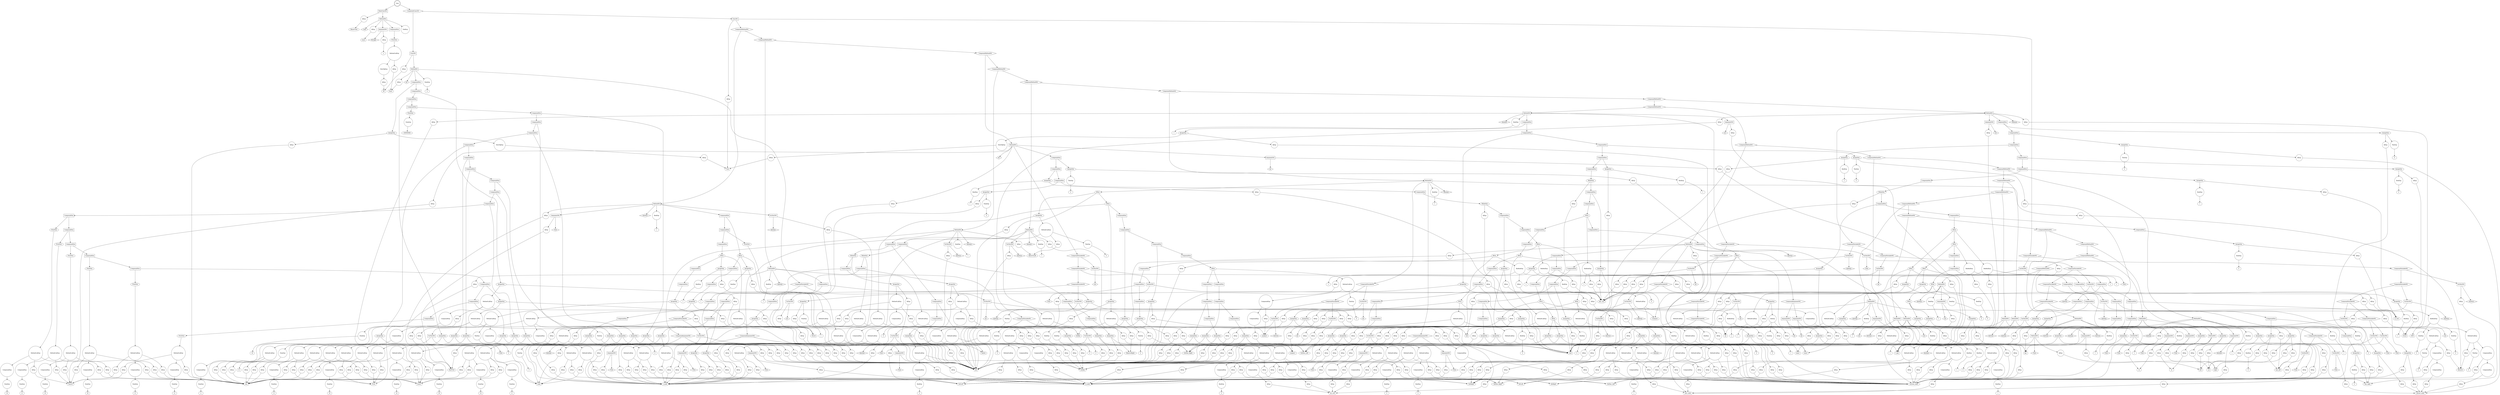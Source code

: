 digraph my_graph {
-1261335728;
-1261335728[label = "Goal", shape = "doublecircle"];
-1261335728->-1261434992;
-1261434992[label = "MainClassNtt", shape = "box"];
-1261434992->-1261434176
-1261434176[label = "IdExp", shape = "circle"];
-1261434176->-1259338288;
-1259338288[label = "BinaryTree"];
-1261434992->-1250949040;
-1250949040[label = "MethodNtt", shape = "box"];
-1250949040->-1261435040;
-1261435040[label = "void", shape = "diamond" ];
-1250949040->-1261435088
-1261435088[label = "IdExp", shape = "circle"];
-1261435088->-1259338672;
-1259338672[label = "main"];
-1250949040->-1261435232;
-1261435232[label = "ArgumentNtt", shape = "box"];
-1261435232->-1261435184;
-1261435184[label = "String[]", shape = "diamond" ];
-1261435232->-1261434368
-1261434368[label = "IdExp", shape = "circle"];
-1261434368->-1259338448;
-1259338448[label = "a"];
-1250949040->-1261434944;
-1261434944[label = "CompoundStm", shape = "polygon"];
-1261434944->-1259338640;
-1259338640[label = "PrintStm", shape = "ellipse"];
-1259338640->-1261434848
-1261434848[label = "MethodCallExp", shape = "circle"];
-1261434848->-1261434608
-1261434608[label = "NewObjExp", shape = "circle"];
-1261434608->-1261434512
-1261434512[label = "IdExp", shape = "circle"];
-1261434512->-1259338512;
-1259338512[label = "BT"];
-1261434848->-1261434752
-1261434752[label = "IdExp", shape = "circle"];
-1261434752->-1259338576;
-1259338576[label = "Start"];
-1250949040->-1259338736
-1259338736[label = "VoidExp", shape = "circle"];
-1261335728->-1261335680;
-1261335680[label = "CompoundClassNtt", shape = "hexagon"];
-1261335680->-1261420448;
-1261420448[label = "ClassNtt", shape = "box"];
-1261420448->-1261435520
-1261435520[label = "IdExp", shape = "circle"];
-1261435520->-1259338512;
-1259338512[label = "BT"];
-1261420448->-1250949744;
-1250949744[label = "MethodNtt", shape = "box"];
-1250949744->-1261435616;
-1261435616[label = "int", shape = "diamond" ];
-1250949744->-1261435712
-1261435712[label = "IdExp", shape = "circle"];
-1261435712->-1259338576;
-1259338576[label = "Start"];
-1250949744->-1261436768;
-1261436768[label = "CompoundVariableNtt", shape = "hexagon"];
-1261436768->-1261436480;
-1261436480[label = "CompoundVariableNtt", shape = "hexagon"];
-1261436480->-1261436144;
-1261436144[label = "VarDeclNtt", shape = "box"];
-1261436144->-1261435952;
-1261435952[label = "Tree", shape = "diamond" ];
-1261436144->-1261436048
-1261436048[label = "IdExp", shape = "circle"];
-1261436048->-1259338832;
-1259338832[label = "root"];
-1261436480->-1261436432;
-1261436432[label = "VarDeclNtt", shape = "box"];
-1261436432->-1261436240;
-1261436240[label = "boolean", shape = "diamond" ];
-1261436432->-1261436336
-1261436336[label = "IdExp", shape = "circle"];
-1261436336->-1259338896;
-1259338896[label = "ntb"];
-1261436768->-1261436720;
-1261436720[label = "VarDeclNtt", shape = "box"];
-1261436720->-1261436528;
-1261436528[label = "int", shape = "diamond" ];
-1261436720->-1261436624
-1261436624[label = "IdExp", shape = "circle"];
-1261436624->-1259338960;
-1259338960[label = "nti"];
-1250949744->-1261420256;
-1261420256[label = "CompoundStm", shape = "polygon"];
-1261420256->-1261420208;
-1261420208[label = "CompoundStm", shape = "polygon"];
-1261420208->-1261420160;
-1261420160[label = "CompoundStm", shape = "polygon"];
-1261420160->-1261420112;
-1261420112[label = "CompoundStm", shape = "polygon"];
-1261420112->-1261420064;
-1261420064[label = "CompoundStm", shape = "polygon"];
-1261420064->-1261420016;
-1261420016[label = "CompoundStm", shape = "polygon"];
-1261420016->-1261419968;
-1261419968[label = "CompoundStm", shape = "polygon"];
-1261419968->-1261419920;
-1261419920[label = "CompoundStm", shape = "polygon"];
-1261419920->-1261419872;
-1261419872[label = "CompoundStm", shape = "polygon"];
-1261419872->-1261419824;
-1261419824[label = "CompoundStm", shape = "polygon"];
-1261419824->-1261419776;
-1261419776[label = "CompoundStm", shape = "polygon"];
-1261419776->-1261419728;
-1261419728[label = "CompoundStm", shape = "polygon"];
-1261419728->-1261419680;
-1261419680[label = "CompoundStm", shape = "polygon"];
-1261419680->-1261419632;
-1261419632[label = "CompoundStm", shape = "polygon"];
-1261419632->-1261419584;
-1261419584[label = "CompoundStm", shape = "polygon"];
-1261419584->-1261419536;
-1261419536[label = "CompoundStm", shape = "polygon"];
-1261419536->-1261419488;
-1261419488[label = "CompoundStm", shape = "polygon"];
-1261419488->-1261419440;
-1261419440[label = "CompoundStm", shape = "polygon"];
-1261419440->-1261419392;
-1261419392[label = "CompoundStm", shape = "polygon"];
-1261419392->-1261419344;
-1261419344[label = "CompoundStm", shape = "polygon"];
-1261419344->-1261419296;
-1261419296[label = "CompoundStm", shape = "polygon"];
-1261419296->-1259339536;
-1259339536[label = "PrintStm", shape = "ellipse"];
-1259339536->-1261419200
-1261419200[label = "MethodCallExp", shape = "circle"];
-1261419200->-1261418768
-1261418768[label = "IdExp", shape = "circle"];
-1261418768->-1259338832;
-1259338832[label = "root"];
-1261419200->-1261418912
-1261418912[label = "IdExp", shape = "circle"];
-1261418912->-1259339248;
-1259339248[label = "Search"];
-1261419200->-1261419104;
-1261419104[label = "CompoundExp", shape = "circle"];
-1261419104->-1261419008
-1261419008[label = "NumExp", shape = "circle"];
-1261419008->-1261419007;
-1261419007[label = "12"];
-1261419344->-1261418672;
-1261418672[label = "AssignStm", shape = "ellipse"];
-1261418672->-1261424336
-1261424336[label = "IdExp", shape = "circle"];
-1261424336->-1259338896;
-1259338896[label = "ntb"];
-1261418672->-1261418576
-1261418576[label = "MethodCallExp", shape = "circle"];
-1261418576->-1261424480
-1261424480[label = "IdExp", shape = "circle"];
-1261424480->-1259338832;
-1259338832[label = "root"];
-1261418576->-1261424624
-1261424624[label = "IdExp", shape = "circle"];
-1261424624->-1259339088;
-1259339088[label = "Print"];
-1261419392->-1261424240;
-1261424240[label = "AssignStm", shape = "ellipse"];
-1261424240->-1261423568
-1261423568[label = "IdExp", shape = "circle"];
-1261423568->-1259338896;
-1259338896[label = "ntb"];
-1261424240->-1261424144
-1261424144[label = "MethodCallExp", shape = "circle"];
-1261424144->-1261423712
-1261423712[label = "IdExp", shape = "circle"];
-1261423712->-1259338832;
-1259338832[label = "root"];
-1261424144->-1261423856
-1261423856[label = "IdExp", shape = "circle"];
-1261423856->-1259339472;
-1259339472[label = "Delete"];
-1261424144->-1261424048;
-1261424048[label = "CompoundExp", shape = "circle"];
-1261424048->-1261423952
-1261423952[label = "NumExp", shape = "circle"];
-1261423952->-1261423951;
-1261423951[label = "12"];
-1261419440->-1259339440;
-1259339440[label = "PrintStm", shape = "ellipse"];
-1259339440->-1261423424
-1261423424[label = "MethodCallExp", shape = "circle"];
-1261423424->-1261422992
-1261422992[label = "IdExp", shape = "circle"];
-1261422992->-1259338832;
-1259338832[label = "root"];
-1261423424->-1261423136
-1261423136[label = "IdExp", shape = "circle"];
-1261423136->-1259339248;
-1259339248[label = "Search"];
-1261423424->-1261423328;
-1261423328[label = "CompoundExp", shape = "circle"];
-1261423328->-1261423232
-1261423232[label = "NumExp", shape = "circle"];
-1261423232->-1261423231;
-1261423231[label = "12"];
-1261419488->-1259339408;
-1259339408[label = "PrintStm", shape = "ellipse"];
-1259339408->-1261422848
-1261422848[label = "MethodCallExp", shape = "circle"];
-1261422848->-1261422416
-1261422416[label = "IdExp", shape = "circle"];
-1261422416->-1259338832;
-1259338832[label = "root"];
-1261422848->-1261422560
-1261422560[label = "IdExp", shape = "circle"];
-1261422560->-1259339248;
-1259339248[label = "Search"];
-1261422848->-1261422752;
-1261422752[label = "CompoundExp", shape = "circle"];
-1261422752->-1261422656
-1261422656[label = "NumExp", shape = "circle"];
-1261422656->-1261422655;
-1261422655[label = "50"];
-1261419536->-1259339376;
-1259339376[label = "PrintStm", shape = "ellipse"];
-1259339376->-1261422272
-1261422272[label = "MethodCallExp", shape = "circle"];
-1261422272->-1261421840
-1261421840[label = "IdExp", shape = "circle"];
-1261421840->-1259338832;
-1259338832[label = "root"];
-1261422272->-1261421984
-1261421984[label = "IdExp", shape = "circle"];
-1261421984->-1259339248;
-1259339248[label = "Search"];
-1261422272->-1261422176;
-1261422176[label = "CompoundExp", shape = "circle"];
-1261422176->-1261422080
-1261422080[label = "NumExp", shape = "circle"];
-1261422080->-1261422079;
-1261422079[label = "16"];
-1261419584->-1259339344;
-1259339344[label = "PrintStm", shape = "ellipse"];
-1259339344->-1261421696
-1261421696[label = "MethodCallExp", shape = "circle"];
-1261421696->-1261427408
-1261427408[label = "IdExp", shape = "circle"];
-1261427408->-1259338832;
-1259338832[label = "root"];
-1261421696->-1261427552
-1261427552[label = "IdExp", shape = "circle"];
-1261427552->-1259339248;
-1259339248[label = "Search"];
-1261421696->-1261421600;
-1261421600[label = "CompoundExp", shape = "circle"];
-1261421600->-1261427648
-1261427648[label = "NumExp", shape = "circle"];
-1261427648->-1261427647;
-1261427647[label = "12"];
-1261419632->-1259339312;
-1259339312[label = "PrintStm", shape = "ellipse"];
-1259339312->-1261427264
-1261427264[label = "MethodCallExp", shape = "circle"];
-1261427264->-1261426832
-1261426832[label = "IdExp", shape = "circle"];
-1261426832->-1259338832;
-1259338832[label = "root"];
-1261427264->-1261426976
-1261426976[label = "IdExp", shape = "circle"];
-1261426976->-1259339248;
-1259339248[label = "Search"];
-1261427264->-1261427168;
-1261427168[label = "CompoundExp", shape = "circle"];
-1261427168->-1261427072
-1261427072[label = "NumExp", shape = "circle"];
-1261427072->-1261427071;
-1261427071[label = "24"];
-1261419680->-1261426736;
-1261426736[label = "AssignStm", shape = "ellipse"];
-1261426736->-1261426256
-1261426256[label = "IdExp", shape = "circle"];
-1261426256->-1259338896;
-1259338896[label = "ntb"];
-1261426736->-1261426640
-1261426640[label = "MethodCallExp", shape = "circle"];
-1261426640->-1261426400
-1261426400[label = "IdExp", shape = "circle"];
-1261426400->-1259338832;
-1259338832[label = "root"];
-1261426640->-1261426544
-1261426544[label = "IdExp", shape = "circle"];
-1261426544->-1259339088;
-1259339088[label = "Print"];
-1261419728->-1261426160;
-1261426160[label = "AssignStm", shape = "ellipse"];
-1261426160->-1261425488
-1261425488[label = "IdExp", shape = "circle"];
-1261425488->-1259338896;
-1259338896[label = "ntb"];
-1261426160->-1261426064
-1261426064[label = "MethodCallExp", shape = "circle"];
-1261426064->-1261425632
-1261425632[label = "IdExp", shape = "circle"];
-1261425632->-1259338832;
-1259338832[label = "root"];
-1261426064->-1261425776
-1261425776[label = "IdExp", shape = "circle"];
-1261425776->-1259339184;
-1259339184[label = "Insert"];
-1261426064->-1261425968;
-1261425968[label = "CompoundExp", shape = "circle"];
-1261425968->-1261425872
-1261425872[label = "NumExp", shape = "circle"];
-1261425872->-1261425871;
-1261425871[label = "14"];
-1261419776->-1261425392;
-1261425392[label = "AssignStm", shape = "ellipse"];
-1261425392->-1261424720
-1261424720[label = "IdExp", shape = "circle"];
-1261424720->-1259338896;
-1259338896[label = "ntb"];
-1261425392->-1261425296
-1261425296[label = "MethodCallExp", shape = "circle"];
-1261425296->-1261424864
-1261424864[label = "IdExp", shape = "circle"];
-1261424864->-1259338832;
-1259338832[label = "root"];
-1261425296->-1261425008
-1261425008[label = "IdExp", shape = "circle"];
-1261425008->-1259339184;
-1259339184[label = "Insert"];
-1261425296->-1261425200;
-1261425200[label = "CompoundExp", shape = "circle"];
-1261425200->-1261425104
-1261425104[label = "NumExp", shape = "circle"];
-1261425104->-1261425103;
-1261425103[label = "28"];
-1261419824->-1261430768;
-1261430768[label = "AssignStm", shape = "ellipse"];
-1261430768->-1261430096
-1261430096[label = "IdExp", shape = "circle"];
-1261430096->-1259338896;
-1259338896[label = "ntb"];
-1261430768->-1261430672
-1261430672[label = "MethodCallExp", shape = "circle"];
-1261430672->-1261430240
-1261430240[label = "IdExp", shape = "circle"];
-1261430240->-1259338832;
-1259338832[label = "root"];
-1261430672->-1261430384
-1261430384[label = "IdExp", shape = "circle"];
-1261430384->-1259339184;
-1259339184[label = "Insert"];
-1261430672->-1261430576;
-1261430576[label = "CompoundExp", shape = "circle"];
-1261430576->-1261430480
-1261430480[label = "NumExp", shape = "circle"];
-1261430480->-1261430479;
-1261430479[label = "20"];
-1261419872->-1261430000;
-1261430000[label = "AssignStm", shape = "ellipse"];
-1261430000->-1261429328
-1261429328[label = "IdExp", shape = "circle"];
-1261429328->-1259338896;
-1259338896[label = "ntb"];
-1261430000->-1261429904
-1261429904[label = "MethodCallExp", shape = "circle"];
-1261429904->-1261429472
-1261429472[label = "IdExp", shape = "circle"];
-1261429472->-1259338832;
-1259338832[label = "root"];
-1261429904->-1261429616
-1261429616[label = "IdExp", shape = "circle"];
-1261429616->-1259339184;
-1259339184[label = "Insert"];
-1261429904->-1261429808;
-1261429808[label = "CompoundExp", shape = "circle"];
-1261429808->-1261429712
-1261429712[label = "NumExp", shape = "circle"];
-1261429712->-1261429711;
-1261429711[label = "12"];
-1261419920->-1261429232;
-1261429232[label = "AssignStm", shape = "ellipse"];
-1261429232->-1261428560
-1261428560[label = "IdExp", shape = "circle"];
-1261428560->-1259338896;
-1259338896[label = "ntb"];
-1261429232->-1261429136
-1261429136[label = "MethodCallExp", shape = "circle"];
-1261429136->-1261428704
-1261428704[label = "IdExp", shape = "circle"];
-1261428704->-1259338832;
-1259338832[label = "root"];
-1261429136->-1261428848
-1261428848[label = "IdExp", shape = "circle"];
-1261428848->-1259339184;
-1259339184[label = "Insert"];
-1261429136->-1261429040;
-1261429040[label = "CompoundExp", shape = "circle"];
-1261429040->-1261428944
-1261428944[label = "NumExp", shape = "circle"];
-1261428944->-1261428943;
-1261428943[label = "4"];
-1261419968->-1261428464;
-1261428464[label = "AssignStm", shape = "ellipse"];
-1261428464->-1261427792
-1261427792[label = "IdExp", shape = "circle"];
-1261427792->-1259338896;
-1259338896[label = "ntb"];
-1261428464->-1261428368
-1261428368[label = "MethodCallExp", shape = "circle"];
-1261428368->-1261427936
-1261427936[label = "IdExp", shape = "circle"];
-1261427936->-1259338832;
-1259338832[label = "root"];
-1261428368->-1261428080
-1261428080[label = "IdExp", shape = "circle"];
-1261428080->-1259339184;
-1259339184[label = "Insert"];
-1261428368->-1261428272;
-1261428272[label = "CompoundExp", shape = "circle"];
-1261428272->-1261428176
-1261428176[label = "NumExp", shape = "circle"];
-1261428176->-1261428175;
-1261428175[label = "24"];
-1261420016->-1261433840;
-1261433840[label = "AssignStm", shape = "ellipse"];
-1261433840->-1261433360
-1261433360[label = "IdExp", shape = "circle"];
-1261433360->-1259338896;
-1259338896[label = "ntb"];
-1261433840->-1261433744
-1261433744[label = "MethodCallExp", shape = "circle"];
-1261433744->-1261433504
-1261433504[label = "IdExp", shape = "circle"];
-1261433504->-1259338832;
-1259338832[label = "root"];
-1261433744->-1261433648
-1261433648[label = "IdExp", shape = "circle"];
-1261433648->-1259339088;
-1259339088[label = "Print"];
-1261420064->-1261433264;
-1261433264[label = "AssignStm", shape = "ellipse"];
-1261433264->-1261432592
-1261432592[label = "IdExp", shape = "circle"];
-1261432592->-1259338896;
-1259338896[label = "ntb"];
-1261433264->-1261433168
-1261433168[label = "MethodCallExp", shape = "circle"];
-1261433168->-1261432736
-1261432736[label = "IdExp", shape = "circle"];
-1261432736->-1259338832;
-1259338832[label = "root"];
-1261433168->-1261432880
-1261432880[label = "IdExp", shape = "circle"];
-1261432880->-1259339184;
-1259339184[label = "Insert"];
-1261433168->-1261433072;
-1261433072[label = "CompoundExp", shape = "circle"];
-1261433072->-1261432976
-1261432976[label = "NumExp", shape = "circle"];
-1261432976->-1261432975;
-1261432975[label = "8"];
-1261420112->-1259339152;
-1259339152[label = "PrintStm", shape = "ellipse"];
-1259339152->-1261432448
-1261432448[label = "NumExp", shape = "circle"];
-1261432448->-1261432447;
-1261432447[label = "100000000"];
-1261420160->-1261432400;
-1261432400[label = "AssignStm", shape = "ellipse"];
-1261432400->-1261431920
-1261431920[label = "IdExp", shape = "circle"];
-1261431920->-1259338896;
-1259338896[label = "ntb"];
-1261432400->-1261432304
-1261432304[label = "MethodCallExp", shape = "circle"];
-1261432304->-1261432064
-1261432064[label = "IdExp", shape = "circle"];
-1261432064->-1259338832;
-1259338832[label = "root"];
-1261432304->-1261432208
-1261432208[label = "IdExp", shape = "circle"];
-1261432208->-1259339088;
-1259339088[label = "Print"];
-1261420208->-1261431824;
-1261431824[label = "AssignStm", shape = "ellipse"];
-1261431824->-1261431152
-1261431152[label = "IdExp", shape = "circle"];
-1261431152->-1259338896;
-1259338896[label = "ntb"];
-1261431824->-1261431728
-1261431728[label = "MethodCallExp", shape = "circle"];
-1261431728->-1261431296
-1261431296[label = "IdExp", shape = "circle"];
-1261431296->-1259338832;
-1259338832[label = "root"];
-1261431728->-1261431440
-1261431440[label = "IdExp", shape = "circle"];
-1261431440->-1259339024;
-1259339024[label = "Init"];
-1261431728->-1261431632;
-1261431632[label = "CompoundExp", shape = "circle"];
-1261431632->-1261431536
-1261431536[label = "NumExp", shape = "circle"];
-1261431536->-1261431535;
-1261431535[label = "16"];
-1261420256->-1261431056;
-1261431056[label = "AssignStm", shape = "ellipse"];
-1261431056->-1261436864
-1261436864[label = "IdExp", shape = "circle"];
-1261436864->-1259338832;
-1259338832[label = "root"];
-1261431056->-1261430960
-1261430960[label = "NewObjExp", shape = "circle"];
-1261430960->-1261430864
-1261430864[label = "IdExp", shape = "circle"];
-1261430864->-1259338768;
-1259338768[label = "Tree"];
-1250949744->-1261420304
-1261420304[label = "NumExp", shape = "circle"];
-1261420304->-1261420303;
-1261420303[label = "0"];
-1261335680->-1261335632;
-1261335632[label = "ClassNtt", shape = "box"];
-1261335632->-1261420592
-1261420592[label = "IdExp", shape = "circle"];
-1261420592->-1259338768;
-1259338768[label = "Tree"];
-1261335632->-1261416656;
-1261416656[label = "CompoundVariableNtt", shape = "hexagon"];
-1261416656->-1261416224;
-1261416224[label = "CompoundVariableNtt", shape = "hexagon"];
-1261416224->-1261415936;
-1261415936[label = "CompoundVariableNtt", shape = "hexagon"];
-1261415936->-1261415648;
-1261415648[label = "CompoundVariableNtt", shape = "hexagon"];
-1261415648->-1261421504;
-1261421504[label = "CompoundVariableNtt", shape = "hexagon"];
-1261421504->-1261421024;
-1261421024[label = "VarDeclNtt", shape = "box"];
-1261421024->-1261420832;
-1261420832[label = "Tree", shape = "diamond" ];
-1261421024->-1261420928
-1261420928[label = "IdExp", shape = "circle"];
-1261420928->-1259339568;
-1259339568[label = "left"];
-1261421504->-1261421456;
-1261421456[label = "VarDeclNtt", shape = "box"];
-1261421456->-1261421264;
-1261421264[label = "Tree", shape = "diamond" ];
-1261421456->-1261421360
-1261421360[label = "IdExp", shape = "circle"];
-1261421360->-1259339632;
-1259339632[label = "right"];
-1261415648->-1261415600;
-1261415600[label = "VarDeclNtt", shape = "box"];
-1261415600->-1261421552;
-1261421552[label = "int", shape = "diamond" ];
-1261415600->-1261415504
-1261415504[label = "IdExp", shape = "circle"];
-1261415504->-1259339696;
-1259339696[label = "key"];
-1261415936->-1261415888;
-1261415888[label = "VarDeclNtt", shape = "box"];
-1261415888->-1261415696;
-1261415696[label = "boolean", shape = "diamond" ];
-1261415888->-1261415792
-1261415792[label = "IdExp", shape = "circle"];
-1261415792->-1259339760;
-1259339760[label = "has_left"];
-1261416224->-1261416176;
-1261416176[label = "VarDeclNtt", shape = "box"];
-1261416176->-1261415984;
-1261415984[label = "boolean", shape = "diamond" ];
-1261416176->-1261416080
-1261416080[label = "IdExp", shape = "circle"];
-1261416080->-1259335728;
-1259335728[label = "has_right"];
-1261416656->-1261416608;
-1261416608[label = "VarDeclNtt", shape = "box"];
-1261416608->-1261416416;
-1261416416[label = "Tree", shape = "diamond" ];
-1261416608->-1261416512
-1261416512[label = "IdExp", shape = "circle"];
-1261416512->-1259335792;
-1259335792[label = "my_null"];
-1261335632->-1261335584;
-1261335584[label = "CompoundMethodNtt", shape = "hexagon"];
-1261335584->-1261342640;
-1261342640[label = "CompoundMethodNtt", shape = "hexagon"];
-1261342640->-1261346576;
-1261346576[label = "CompoundMethodNtt", shape = "hexagon"];
-1261346576->-1261356944;
-1261356944[label = "CompoundMethodNtt", shape = "hexagon"];
-1261356944->-1261357088;
-1261357088[label = "CompoundMethodNtt", shape = "hexagon"];
-1261357088->-1261363376;
-1261363376[label = "CompoundMethodNtt", shape = "hexagon"];
-1261363376->-1261377056;
-1261377056[label = "CompoundMethodNtt", shape = "hexagon"];
-1261377056->-1261393088;
-1261393088[label = "CompoundMethodNtt", shape = "hexagon"];
-1261393088->-1261405616;
-1261405616[label = "CompoundMethodNtt", shape = "hexagon"];
-1261405616->-1261407440;
-1261407440[label = "CompoundMethodNtt", shape = "hexagon"];
-1261407440->-1261406432;
-1261406432[label = "CompoundMethodNtt", shape = "hexagon"];
-1261406432->-1261411568;
-1261411568[label = "CompoundMethodNtt", shape = "hexagon"];
-1261411568->-1261411184;
-1261411184[label = "CompoundMethodNtt", shape = "hexagon"];
-1261411184->-1261410800;
-1261410800[label = "CompoundMethodNtt", shape = "hexagon"];
-1261410800->-1261409792;
-1261409792[label = "CompoundMethodNtt", shape = "hexagon"];
-1261409792->-1261409408;
-1261409408[label = "CompoundMethodNtt", shape = "hexagon"];
-1261409408->-1261415024;
-1261415024[label = "CompoundMethodNtt", shape = "hexagon"];
-1261415024->-1261414496;
-1261414496[label = "CompoundMethodNtt", shape = "hexagon"];
-1261414496->-1261413344;
-1261413344[label = "CompoundMethodNtt", shape = "hexagon"];
-1261413344->-1250950256;
-1250950256[label = "MethodNtt", shape = "box"];
-1250950256->-1261416704;
-1261416704[label = "boolean", shape = "diamond" ];
-1250950256->-1261416800
-1261416800[label = "IdExp", shape = "circle"];
-1261416800->-1259339024;
-1259339024[label = "Init"];
-1250950256->-1261417088;
-1261417088[label = "ArgumentNtt", shape = "box"];
-1261417088->-1261416896;
-1261416896[label = "int", shape = "diamond" ];
-1261417088->-1261416992
-1261416992[label = "IdExp", shape = "circle"];
-1261416992->-1259335856;
-1259335856[label = "v_key"];
-1250950256->-1261418192;
-1261418192[label = "CompoundStm", shape = "polygon"];
-1261418192->-1261418144;
-1261418144[label = "CompoundStm", shape = "polygon"];
-1261418144->-1261418096;
-1261418096[label = "CompoundStm", shape = "polygon"];
-1261418096->-1261418048;
-1261418048[label = "AssignStm", shape = "ellipse"];
-1261418048->-1261417856
-1261417856[label = "IdExp", shape = "circle"];
-1261417856->-1259335728;
-1259335728[label = "has_right"];
-1261418048->-1261417952
-1261417952[label = "BoolExp", shape = "circle"];
-1261417952->-1261417951;
-1261417951[label = "0"];
-1261418144->-1261417760;
-1261417760[label = "AssignStm", shape = "ellipse"];
-1261417760->-1261417568
-1261417568[label = "IdExp", shape = "circle"];
-1261417568->-1259339760;
-1259339760[label = "has_left"];
-1261417760->-1261417664
-1261417664[label = "BoolExp", shape = "circle"];
-1261417664->-1261417663;
-1261417663[label = "0"];
-1261418192->-1261417472;
-1261417472[label = "AssignStm", shape = "ellipse"];
-1261417472->-1261417232
-1261417232[label = "IdExp", shape = "circle"];
-1261417232->-1259339696;
-1259339696[label = "key"];
-1261417472->-1261417376
-1261417376[label = "IdExp", shape = "circle"];
-1261417376->-1259335856;
-1259335856[label = "v_key"];
-1250950256->-1261418240
-1261418240[label = "BoolExp", shape = "circle"];
-1261418240->-1261418239;
-1261418239[label = "1"];
-1261413344->-1250950448;
-1250950448[label = "MethodNtt", shape = "box"];
-1250950448->-1261418384;
-1261418384[label = "boolean", shape = "diamond" ];
-1250950448->-1261418480
-1261418480[label = "IdExp", shape = "circle"];
-1261418480->-1259335920;
-1259335920[label = "SetRight"];
-1250950448->-1261412768;
-1261412768[label = "ArgumentNtt", shape = "box"];
-1261412768->-1261412576;
-1261412576[label = "Tree", shape = "diamond" ];
-1261412768->-1261412672
-1261412672[label = "IdExp", shape = "circle"];
-1261412672->-1259335984;
-1259335984[label = "rn"];
-1250950448->-1261413152;
-1261413152[label = "AssignStm", shape = "ellipse"];
-1261413152->-1261412912
-1261412912[label = "IdExp", shape = "circle"];
-1261412912->-1259339632;
-1259339632[label = "right"];
-1261413152->-1261413056
-1261413056[label = "IdExp", shape = "circle"];
-1261413056->-1259335984;
-1259335984[label = "rn"];
-1250950448->-1261413248
-1261413248[label = "BoolExp", shape = "circle"];
-1261413248->-1261413247;
-1261413247[label = "1"];
-1261414496->-1250950640;
-1250950640[label = "MethodNtt", shape = "box"];
-1250950640->-1261413392;
-1261413392[label = "boolean", shape = "diamond" ];
-1250950640->-1261413488
-1261413488[label = "IdExp", shape = "circle"];
-1261413488->-1259336048;
-1259336048[label = "SetLeft"];
-1250950640->-1261413920;
-1261413920[label = "ArgumentNtt", shape = "box"];
-1261413920->-1261413728;
-1261413728[label = "Tree", shape = "diamond" ];
-1261413920->-1261413824
-1261413824[label = "IdExp", shape = "circle"];
-1261413824->-1259336112;
-1259336112[label = "ln"];
-1250950640->-1261414304;
-1261414304[label = "AssignStm", shape = "ellipse"];
-1261414304->-1261414064
-1261414064[label = "IdExp", shape = "circle"];
-1261414064->-1259339568;
-1259339568[label = "left"];
-1261414304->-1261414208
-1261414208[label = "IdExp", shape = "circle"];
-1261414208->-1259336112;
-1259336112[label = "ln"];
-1250950640->-1261414400
-1261414400[label = "BoolExp", shape = "circle"];
-1261414400->-1261414399;
-1261414399[label = "1"];
-1261415024->-1250950768;
-1250950768[label = "MethodNtt", shape = "box"];
-1250950768->-1261414688;
-1261414688[label = "Tree", shape = "diamond" ];
-1250950768->-1261414784
-1261414784[label = "IdExp", shape = "circle"];
-1261414784->-1259336176;
-1259336176[label = "GetRight"];
-1250950768->-1261414928
-1261414928[label = "IdExp", shape = "circle"];
-1261414928->-1259339632;
-1259339632[label = "right"];
-1261409408->-1250950896;
-1250950896[label = "MethodNtt", shape = "box"];
-1250950896->-1261415216;
-1261415216[label = "Tree", shape = "diamond" ];
-1250950896->-1261415312
-1261415312[label = "IdExp", shape = "circle"];
-1261415312->-1259336240;
-1259336240[label = "GetLeft"];
-1250950896->-1261409312
-1261409312[label = "IdExp", shape = "circle"];
-1261409312->-1259339568;
-1259339568[label = "left"];
-1261409792->-1250951024;
-1250951024[label = "MethodNtt", shape = "box"];
-1250951024->-1261409456;
-1261409456[label = "int", shape = "diamond" ];
-1250951024->-1261409552
-1261409552[label = "IdExp", shape = "circle"];
-1261409552->-1259336304;
-1259336304[label = "GetKey"];
-1250951024->-1261409696
-1261409696[label = "IdExp", shape = "circle"];
-1261409696->-1259339696;
-1259339696[label = "key"];
-1261410800->-1250951152;
-1250951152[label = "MethodNtt", shape = "box"];
-1250951152->-1261409840;
-1261409840[label = "boolean", shape = "diamond" ];
-1250951152->-1261409936
-1261409936[label = "IdExp", shape = "circle"];
-1261409936->-1259336368;
-1259336368[label = "SetKey"];
-1250951152->-1261410224;
-1261410224[label = "ArgumentNtt", shape = "box"];
-1261410224->-1261410032;
-1261410032[label = "int", shape = "diamond" ];
-1261410224->-1261410128
-1261410128[label = "IdExp", shape = "circle"];
-1261410128->-1259335856;
-1259335856[label = "v_key"];
-1250951152->-1261410608;
-1261410608[label = "AssignStm", shape = "ellipse"];
-1261410608->-1261410368
-1261410368[label = "IdExp", shape = "circle"];
-1261410368->-1259339696;
-1259339696[label = "key"];
-1261410608->-1261410512
-1261410512[label = "IdExp", shape = "circle"];
-1261410512->-1259335856;
-1259335856[label = "v_key"];
-1250951152->-1261410704
-1261410704[label = "BoolExp", shape = "circle"];
-1261410704->-1261410703;
-1261410703[label = "1"];
-1261411184->-1250943088;
-1250943088[label = "MethodNtt", shape = "box"];
-1250943088->-1261410848;
-1261410848[label = "boolean", shape = "diamond" ];
-1250943088->-1261410944
-1261410944[label = "IdExp", shape = "circle"];
-1261410944->-1259336432;
-1259336432[label = "GetHas_Right"];
-1250943088->-1261411088
-1261411088[label = "IdExp", shape = "circle"];
-1261411088->-1259335728;
-1259335728[label = "has_right"];
-1261411568->-1250943216;
-1250943216[label = "MethodNtt", shape = "box"];
-1250943216->-1261411232;
-1261411232[label = "boolean", shape = "diamond" ];
-1250943216->-1261411328
-1261411328[label = "IdExp", shape = "circle"];
-1261411328->-1259336496;
-1259336496[label = "GetHas_Left"];
-1250943216->-1261411472
-1261411472[label = "IdExp", shape = "circle"];
-1261411472->-1259339760;
-1259339760[label = "has_left"];
-1261406432->-1250943408;
-1250943408[label = "MethodNtt", shape = "box"];
-1250943408->-1261411616;
-1261411616[label = "boolean", shape = "diamond" ];
-1250943408->-1261411712
-1261411712[label = "IdExp", shape = "circle"];
-1261411712->-1259336560;
-1259336560[label = "SetHas_Left"];
-1250943408->-1261412000;
-1261412000[label = "ArgumentNtt", shape = "box"];
-1261412000->-1261411808;
-1261411808[label = "boolean", shape = "diamond" ];
-1261412000->-1261411904
-1261411904[label = "IdExp", shape = "circle"];
-1261411904->-1259336624;
-1259336624[label = "val"];
-1250943408->-1261406240;
-1261406240[label = "AssignStm", shape = "ellipse"];
-1261406240->-1261412144
-1261412144[label = "IdExp", shape = "circle"];
-1261412144->-1259339760;
-1259339760[label = "has_left"];
-1261406240->-1261412288
-1261412288[label = "IdExp", shape = "circle"];
-1261412288->-1259336624;
-1259336624[label = "val"];
-1250943408->-1261406336
-1261406336[label = "BoolExp", shape = "circle"];
-1261406336->-1261406335;
-1261406335[label = "1"];
-1261407440->-1250943536;
-1250943536[label = "MethodNtt", shape = "box"];
-1250943536->-1261406480;
-1261406480[label = "boolean", shape = "diamond" ];
-1250943536->-1261406576
-1261406576[label = "IdExp", shape = "circle"];
-1261406576->-1259336688;
-1259336688[label = "SetHas_Right"];
-1250943536->-1261406864;
-1261406864[label = "ArgumentNtt", shape = "box"];
-1261406864->-1261406672;
-1261406672[label = "boolean", shape = "diamond" ];
-1261406864->-1261406768
-1261406768[label = "IdExp", shape = "circle"];
-1261406768->-1259336624;
-1259336624[label = "val"];
-1250943536->-1261407248;
-1261407248[label = "AssignStm", shape = "ellipse"];
-1261407248->-1261407008
-1261407008[label = "IdExp", shape = "circle"];
-1261407008->-1259335728;
-1259335728[label = "has_right"];
-1261407248->-1261407152
-1261407152[label = "IdExp", shape = "circle"];
-1261407152->-1259336624;
-1259336624[label = "val"];
-1250943536->-1261407344
-1261407344[label = "BoolExp", shape = "circle"];
-1261407344->-1261407343;
-1261407343[label = "1"];
-1261405616->-1250943792;
-1250943792[label = "MethodNtt", shape = "box"];
-1250943792->-1261407488;
-1261407488[label = "boolean", shape = "diamond" ];
-1250943792->-1261407584
-1261407584[label = "IdExp", shape = "circle"];
-1261407584->-1259336752;
-1259336752[label = "Compare"];
-1250943792->-1261408208;
-1261408208[label = "CompoundArgumentNtt", shape = "hexagon"];
-1261408208->-1261407872;
-1261407872[label = "ArgumentNtt", shape = "box"];
-1261407872->-1261407680;
-1261407680[label = "int", shape = "diamond" ];
-1261407872->-1261407776
-1261407776[label = "IdExp", shape = "circle"];
-1261407776->-1259336816;
-1259336816[label = "num1"];
-1261408208->-1261408160;
-1261408160[label = "ArgumentNtt", shape = "box"];
-1261408160->-1261407968;
-1261407968[label = "int", shape = "diamond" ];
-1261408160->-1261408064
-1261408064[label = "IdExp", shape = "circle"];
-1261408064->-1259336880;
-1259336880[label = "num2"];
-1250943792->-1261408784;
-1261408784[label = "CompoundVariableNtt", shape = "hexagon"];
-1261408784->-1261408448;
-1261408448[label = "VarDeclNtt", shape = "box"];
-1261408448->-1261408256;
-1261408256[label = "boolean", shape = "diamond" ];
-1261408448->-1261408352
-1261408352[label = "IdExp", shape = "circle"];
-1261408352->-1259338896;
-1259338896[label = "ntb"];
-1261408784->-1261408736;
-1261408736[label = "VarDeclNtt", shape = "box"];
-1261408736->-1261408544;
-1261408544[label = "int", shape = "diamond" ];
-1261408736->-1261408640
-1261408640[label = "IdExp", shape = "circle"];
-1261408640->-1259338960;
-1259338960[label = "nti"];
-1250943792->-1261405424;
-1261405424[label = "CompoundStm", shape = "polygon"];
-1261405424->-1261405376;
-1261405376[label = "CompoundStm", shape = "polygon"];
-1261405376->-1261405328;
-1261405328[label = "CompoundStm", shape = "polygon"];
-1261405328->-1261405280;
-1261405280[label = "IfStm", shape = "ellipse"];
-1261405280->-1261403792;
-1261403792[label = "BinBoolExp", shape = "circle"];
-1261403792->-1261403552
-1261403552[label = "IdExp", shape = "circle"];
-1261403552->-1259336816;
-1259336816[label = "num1"];
-1261403792->-1261403791;
-1261403791[label = "<" ];
-1261403792->-1261403696
-1261403696[label = "IdExp", shape = "circle"];
-1261403696->-1259336880;
-1259336880[label = "num2"];
-1261405280->-1261404128;
-1261404128[label = "AssignStm", shape = "ellipse"];
-1261404128->-1261403936
-1261403936[label = "IdExp", shape = "circle"];
-1261403936->-1259338896;
-1259338896[label = "ntb"];
-1261404128->-1261404032
-1261404032[label = "BoolExp", shape = "circle"];
-1261404032->-1261404031;
-1261404031[label = "0"];
-1261405280->-1261405232;
-1261405232[label = "IfStm", shape = "ellipse"];
-1261405232->-1261404560
-1261404560[label = "BoolExp", shape = "circle"];
-1261404560->-1261404559;
-1261404559[label = "0"];
-1261405232->-1261404896;
-1261404896[label = "AssignStm", shape = "ellipse"];
-1261404896->-1261404704
-1261404704[label = "IdExp", shape = "circle"];
-1261404704->-1259338896;
-1259338896[label = "ntb"];
-1261404896->-1261404800
-1261404800[label = "BoolExp", shape = "circle"];
-1261404800->-1261404799;
-1261404799[label = "0"];
-1261405232->-1261405184;
-1261405184[label = "AssignStm", shape = "ellipse"];
-1261405184->-1261404992
-1261404992[label = "IdExp", shape = "circle"];
-1261404992->-1259338896;
-1259338896[label = "ntb"];
-1261405184->-1261405088
-1261405088[label = "BoolExp", shape = "circle"];
-1261405088->-1261405087;
-1261405087[label = "1"];
-1261405376->-1261403456;
-1261403456[label = "AssignStm", shape = "ellipse"];
-1261403456->-1261409168
-1261409168[label = "IdExp", shape = "circle"];
-1261409168->-1259338960;
-1259338960[label = "nti"];
-1261403456->-1261403360;
-1261403360[label = "BinExp", shape = "circle"];
-1261403360->-1261403168
-1261403168[label = "IdExp", shape = "circle"];
-1261403168->-1259336880;
-1259336880[label = "num2"];
-1261403360->-1261403359;
-1261403359[label = "+" ];
-1261403360->-1261403264
-1261403264[label = "NumExp", shape = "circle"];
-1261403264->-1261403263;
-1261403263[label = "1"];
-1261405424->-1261409072;
-1261409072[label = "AssignStm", shape = "ellipse"];
-1261409072->-1261408880
-1261408880[label = "IdExp", shape = "circle"];
-1261408880->-1259338896;
-1259338896[label = "ntb"];
-1261409072->-1261408976
-1261408976[label = "BoolExp", shape = "circle"];
-1261408976->-1261408975;
-1261408975[label = "0"];
-1250943792->-1261405520
-1261405520[label = "IdExp", shape = "circle"];
-1261405520->-1259338896;
-1259338896[label = "ntb"];
-1261393088->-1250944112;
-1250944112[label = "MethodNtt", shape = "box"];
-1250944112->-1261405664;
-1261405664[label = "boolean", shape = "diamond" ];
-1250944112->-1261405760
-1261405760[label = "IdExp", shape = "circle"];
-1261405760->-1259339184;
-1259339184[label = "Insert"];
-1250944112->-1261406048;
-1261406048[label = "ArgumentNtt", shape = "box"];
-1261406048->-1261405856;
-1261405856[label = "int", shape = "diamond" ];
-1261406048->-1261405952
-1261405952[label = "IdExp", shape = "circle"];
-1261405952->-1259335856;
-1259335856[label = "v_key"];
-1250944112->-1261401680;
-1261401680[label = "CompoundVariableNtt", shape = "hexagon"];
-1261401680->-1261401248;
-1261401248[label = "CompoundVariableNtt", shape = "hexagon"];
-1261401248->-1261400960;
-1261400960[label = "CompoundVariableNtt", shape = "hexagon"];
-1261400960->-1261400672;
-1261400672[label = "CompoundVariableNtt", shape = "hexagon"];
-1261400672->-1261400336;
-1261400336[label = "VarDeclNtt", shape = "box"];
-1261400336->-1261400144;
-1261400144[label = "Tree", shape = "diamond" ];
-1261400336->-1261400240
-1261400240[label = "IdExp", shape = "circle"];
-1261400240->-1259336944;
-1259336944[label = "new_node"];
-1261400672->-1261400624;
-1261400624[label = "VarDeclNtt", shape = "box"];
-1261400624->-1261400432;
-1261400432[label = "boolean", shape = "diamond" ];
-1261400624->-1261400528
-1261400528[label = "IdExp", shape = "circle"];
-1261400528->-1259338896;
-1259338896[label = "ntb"];
-1261400960->-1261400912;
-1261400912[label = "VarDeclNtt", shape = "box"];
-1261400912->-1261400720;
-1261400720[label = "boolean", shape = "diamond" ];
-1261400912->-1261400816
-1261400816[label = "IdExp", shape = "circle"];
-1261400816->-1259337008;
-1259337008[label = "cont"];
-1261401248->-1261401200;
-1261401200[label = "VarDeclNtt", shape = "box"];
-1261401200->-1261401008;
-1261401008[label = "int", shape = "diamond" ];
-1261401200->-1261401104
-1261401104[label = "IdExp", shape = "circle"];
-1261401104->-1259337072;
-1259337072[label = "key_aux"];
-1261401680->-1261401632;
-1261401632[label = "VarDeclNtt", shape = "box"];
-1261401632->-1261401440;
-1261401440[label = "Tree", shape = "diamond" ];
-1261401632->-1261401536
-1261401536[label = "IdExp", shape = "circle"];
-1261401536->-1259337136;
-1259337136[label = "current_node"];
-1250944112->-1261392944;
-1261392944[label = "CompoundStm", shape = "polygon"];
-1261392944->-1261392896;
-1261392896[label = "CompoundStm", shape = "polygon"];
-1261392896->-1261392848;
-1261392848[label = "CompoundStm", shape = "polygon"];
-1261392848->-1261392800;
-1261392800[label = "CompoundStm", shape = "polygon"];
-1261392800->-1261392752;
-1261392752[label = "CompoundStm", shape = "polygon"];
-1261392752->-1261392704;
-1261392704[label = "WhileStm", shape = "ellipse"];
-1261392704->-1261397456
-1261397456[label = "IdExp", shape = "circle"];
-1261397456->-1259337008;
-1259337008[label = "cont"];
-1261392704->-1261392656;
-1261392656[label = "CompoundStm", shape = "polygon"];
-1261392656->-1261392608;
-1261392608[label = "CompoundStm", shape = "polygon"];
-1261392608->-1261392560;
-1261392560[label = "IfStm", shape = "ellipse"];
-1261392560->-1261398416;
-1261398416[label = "BinBoolExp", shape = "circle"];
-1261398416->-1261398176
-1261398176[label = "IdExp", shape = "circle"];
-1261398176->-1259335856;
-1259335856[label = "v_key"];
-1261398416->-1261398415;
-1261398415[label = "<" ];
-1261398416->-1261398320
-1261398320[label = "IdExp", shape = "circle"];
-1261398320->-1259337072;
-1259337072[label = "key_aux"];
-1261392560->-1261395488;
-1261395488[label = "CompoundStm", shape = "polygon"];
-1261395488->-1261395440;
-1261395440[label = "CompoundStm", shape = "polygon"];
-1261395440->-1261395392;
-1261395392[label = "IfStm", shape = "ellipse"];
-1261395392->-1261398800
-1261398800[label = "MethodCallExp", shape = "circle"];
-1261398800->-1261398560
-1261398560[label = "IdExp", shape = "circle"];
-1261398560->-1259337136;
-1259337136[label = "current_node"];
-1261398800->-1261398704
-1261398704[label = "IdExp", shape = "circle"];
-1261398704->-1259336496;
-1259336496[label = "GetHas_Left"];
-1261395392->-1261399424;
-1261399424[label = "AssignStm", shape = "ellipse"];
-1261399424->-1261398944
-1261398944[label = "IdExp", shape = "circle"];
-1261398944->-1259337136;
-1259337136[label = "current_node"];
-1261399424->-1261399328
-1261399328[label = "MethodCallExp", shape = "circle"];
-1261399328->-1261399088
-1261399088[label = "IdExp", shape = "circle"];
-1261399088->-1259337136;
-1259337136[label = "current_node"];
-1261399328->-1261399232
-1261399232[label = "IdExp", shape = "circle"];
-1261399232->-1259336240;
-1259336240[label = "GetLeft"];
-1261395392->-1261395344;
-1261395344[label = "CompoundStm", shape = "polygon"];
-1261395344->-1261395296;
-1261395296[label = "CompoundStm", shape = "polygon"];
-1261395296->-1261395248;
-1261395248[label = "CompoundStm", shape = "polygon"];
-1261395248->-1261395200;
-1261395200[label = "CompoundStm", shape = "polygon"];
-1261395200->-1261395152;
-1261395152[label = "AssignStm", shape = "ellipse"];
-1261395152->-1261394432
-1261394432[label = "IdExp", shape = "circle"];
-1261394432->-1259338896;
-1259338896[label = "ntb"];
-1261395152->-1261395056
-1261395056[label = "MethodCallExp", shape = "circle"];
-1261395056->-1261394576
-1261394576[label = "IdExp", shape = "circle"];
-1261394576->-1259337136;
-1259337136[label = "current_node"];
-1261395056->-1261394720
-1261394720[label = "IdExp", shape = "circle"];
-1261394720->-1259336048;
-1259336048[label = "SetLeft"];
-1261395056->-1261394960;
-1261394960[label = "CompoundExp", shape = "circle"];
-1261394960->-1261394864
-1261394864[label = "IdExp", shape = "circle"];
-1261394864->-1259336944;
-1259336944[label = "new_node"];
-1261395248->-1261394336;
-1261394336[label = "AssignStm", shape = "ellipse"];
-1261394336->-1261399808
-1261399808[label = "IdExp", shape = "circle"];
-1261399808->-1259338896;
-1259338896[label = "ntb"];
-1261394336->-1261394240
-1261394240[label = "MethodCallExp", shape = "circle"];
-1261394240->-1261399952
-1261399952[label = "IdExp", shape = "circle"];
-1261399952->-1259337136;
-1259337136[label = "current_node"];
-1261394240->-1261393952
-1261393952[label = "IdExp", shape = "circle"];
-1261393952->-1259336560;
-1259336560[label = "SetHas_Left"];
-1261394240->-1261394144;
-1261394144[label = "CompoundExp", shape = "circle"];
-1261394144->-1261394048
-1261394048[label = "BoolExp", shape = "circle"];
-1261394048->-1261394047;
-1261394047[label = "1"];
-1261395296->-1261399712;
-1261399712[label = "AssignStm", shape = "ellipse"];
-1261399712->-1261399520
-1261399520[label = "IdExp", shape = "circle"];
-1261399520->-1259337008;
-1259337008[label = "cont"];
-1261399712->-1261399616
-1261399616[label = "BoolExp", shape = "circle"];
-1261399616->-1261399615;
-1261399615[label = "0"];
-1261392560->-1261392512;
-1261392512[label = "CompoundStm", shape = "polygon"];
-1261392512->-1261392464;
-1261392464[label = "CompoundStm", shape = "polygon"];
-1261392464->-1261392416;
-1261392416[label = "IfStm", shape = "ellipse"];
-1261392416->-1261395824
-1261395824[label = "MethodCallExp", shape = "circle"];
-1261395824->-1261395584
-1261395584[label = "IdExp", shape = "circle"];
-1261395584->-1259337136;
-1259337136[label = "current_node"];
-1261395824->-1261395728
-1261395728[label = "IdExp", shape = "circle"];
-1261395728->-1259336432;
-1259336432[label = "GetHas_Right"];
-1261392416->-1261396448;
-1261396448[label = "AssignStm", shape = "ellipse"];
-1261396448->-1261395968
-1261395968[label = "IdExp", shape = "circle"];
-1261395968->-1259337136;
-1259337136[label = "current_node"];
-1261396448->-1261396352
-1261396352[label = "MethodCallExp", shape = "circle"];
-1261396352->-1261396112
-1261396112[label = "IdExp", shape = "circle"];
-1261396112->-1259337136;
-1259337136[label = "current_node"];
-1261396352->-1261396256
-1261396256[label = "IdExp", shape = "circle"];
-1261396256->-1259336176;
-1259336176[label = "GetRight"];
-1261392416->-1261392368;
-1261392368[label = "CompoundStm", shape = "polygon"];
-1261392368->-1261392320;
-1261392320[label = "CompoundStm", shape = "polygon"];
-1261392320->-1261392272;
-1261392272[label = "CompoundStm", shape = "polygon"];
-1261392272->-1261392224;
-1261392224[label = "CompoundStm", shape = "polygon"];
-1261392224->-1261392176;
-1261392176[label = "AssignStm", shape = "ellipse"];
-1261392176->-1261391456
-1261391456[label = "IdExp", shape = "circle"];
-1261391456->-1259338896;
-1259338896[label = "ntb"];
-1261392176->-1261392080
-1261392080[label = "MethodCallExp", shape = "circle"];
-1261392080->-1261391600
-1261391600[label = "IdExp", shape = "circle"];
-1261391600->-1259337136;
-1259337136[label = "current_node"];
-1261392080->-1261391744
-1261391744[label = "IdExp", shape = "circle"];
-1261391744->-1259335920;
-1259335920[label = "SetRight"];
-1261392080->-1261391984;
-1261391984[label = "CompoundExp", shape = "circle"];
-1261391984->-1261391888
-1261391888[label = "IdExp", shape = "circle"];
-1261391888->-1259336944;
-1259336944[label = "new_node"];
-1261392272->-1261391360;
-1261391360[label = "AssignStm", shape = "ellipse"];
-1261391360->-1261396832
-1261396832[label = "IdExp", shape = "circle"];
-1261396832->-1259338896;
-1259338896[label = "ntb"];
-1261391360->-1261391264
-1261391264[label = "MethodCallExp", shape = "circle"];
-1261391264->-1261396976
-1261396976[label = "IdExp", shape = "circle"];
-1261396976->-1259337136;
-1259337136[label = "current_node"];
-1261391264->-1261390976
-1261390976[label = "IdExp", shape = "circle"];
-1261390976->-1259336688;
-1259336688[label = "SetHas_Right"];
-1261391264->-1261391168;
-1261391168[label = "CompoundExp", shape = "circle"];
-1261391168->-1261391072
-1261391072[label = "BoolExp", shape = "circle"];
-1261391072->-1261391071;
-1261391071[label = "1"];
-1261392320->-1261396736;
-1261396736[label = "AssignStm", shape = "ellipse"];
-1261396736->-1261396544
-1261396544[label = "IdExp", shape = "circle"];
-1261396544->-1259337008;
-1259337008[label = "cont"];
-1261396736->-1261396640
-1261396640[label = "BoolExp", shape = "circle"];
-1261396640->-1261396639;
-1261396639[label = "0"];
-1261392656->-1261398080;
-1261398080[label = "AssignStm", shape = "ellipse"];
-1261398080->-1261397600
-1261397600[label = "IdExp", shape = "circle"];
-1261397600->-1259337072;
-1259337072[label = "key_aux"];
-1261398080->-1261397984
-1261397984[label = "MethodCallExp", shape = "circle"];
-1261397984->-1261397744
-1261397744[label = "IdExp", shape = "circle"];
-1261397744->-1259337136;
-1259337136[label = "current_node"];
-1261397984->-1261397888
-1261397888[label = "IdExp", shape = "circle"];
-1261397888->-1259336304;
-1259336304[label = "GetKey"];
-1261392800->-1261397360;
-1261397360[label = "AssignStm", shape = "ellipse"];
-1261397360->-1261397168
-1261397168[label = "IdExp", shape = "circle"];
-1261397168->-1259337008;
-1259337008[label = "cont"];
-1261397360->-1261397264
-1261397264[label = "BoolExp", shape = "circle"];
-1261397264->-1261397263;
-1261397263[label = "1"];
-1261392848->-1261397072;
-1261397072[label = "AssignStm", shape = "ellipse"];
-1261397072->-1261403024
-1261403024[label = "IdExp", shape = "circle"];
-1261403024->-1259337136;
-1259337136[label = "current_node"];
-1261397072->-1261403120
-1261403120[label = "ThisExp", shape = "circle"];
-1261403120->-1261403119;
-1261403119[label = "0"];
-1261392896->-1261402928;
-1261402928[label = "AssignStm", shape = "ellipse"];
-1261402928->-1261402208
-1261402208[label = "IdExp", shape = "circle"];
-1261402208->-1259338896;
-1259338896[label = "ntb"];
-1261402928->-1261402832
-1261402832[label = "MethodCallExp", shape = "circle"];
-1261402832->-1261402352
-1261402352[label = "IdExp", shape = "circle"];
-1261402352->-1259336944;
-1259336944[label = "new_node"];
-1261402832->-1261402496
-1261402496[label = "IdExp", shape = "circle"];
-1261402496->-1259339024;
-1259339024[label = "Init"];
-1261402832->-1261402736;
-1261402736[label = "CompoundExp", shape = "circle"];
-1261402736->-1261402640
-1261402640[label = "IdExp", shape = "circle"];
-1261402640->-1259335856;
-1259335856[label = "v_key"];
-1261392944->-1261402112;
-1261402112[label = "AssignStm", shape = "ellipse"];
-1261402112->-1261401776
-1261401776[label = "IdExp", shape = "circle"];
-1261401776->-1259336944;
-1259336944[label = "new_node"];
-1261402112->-1261402016
-1261402016[label = "NewObjExp", shape = "circle"];
-1261402016->-1261401920
-1261401920[label = "IdExp", shape = "circle"];
-1261401920->-1259338768;
-1259338768[label = "Tree"];
-1250944112->-1261392992
-1261392992[label = "BoolExp", shape = "circle"];
-1261392992->-1261392991;
-1261392991[label = "1"];
-1261377056->-1250944432;
-1250944432[label = "MethodNtt", shape = "box"];
-1250944432->-1261393136;
-1261393136[label = "boolean", shape = "diamond" ];
-1250944432->-1261393232
-1261393232[label = "IdExp", shape = "circle"];
-1261393232->-1259339472;
-1259339472[label = "Delete"];
-1250944432->-1261393520;
-1261393520[label = "ArgumentNtt", shape = "box"];
-1261393520->-1261393328;
-1261393328[label = "int", shape = "diamond" ];
-1261393520->-1261393424
-1261393424[label = "IdExp", shape = "circle"];
-1261393424->-1259335856;
-1259335856[label = "v_key"];
-1250944432->-1261389728;
-1261389728[label = "CompoundVariableNtt", shape = "hexagon"];
-1261389728->-1261389440;
-1261389440[label = "CompoundVariableNtt", shape = "hexagon"];
-1261389440->-1261389152;
-1261389152[label = "CompoundVariableNtt", shape = "hexagon"];
-1261389152->-1261388864;
-1261388864[label = "CompoundVariableNtt", shape = "hexagon"];
-1261388864->-1261388576;
-1261388576[label = "CompoundVariableNtt", shape = "hexagon"];
-1261388576->-1261388288;
-1261388288[label = "CompoundVariableNtt", shape = "hexagon"];
-1261388288->-1261387808;
-1261387808[label = "VarDeclNtt", shape = "box"];
-1261387808->-1261393760;
-1261393760[label = "Tree", shape = "diamond" ];
-1261387808->-1261393856
-1261393856[label = "IdExp", shape = "circle"];
-1261393856->-1259337136;
-1259337136[label = "current_node"];
-1261388288->-1261388240;
-1261388240[label = "VarDeclNtt", shape = "box"];
-1261388240->-1261388048;
-1261388048[label = "Tree", shape = "diamond" ];
-1261388240->-1261388144
-1261388144[label = "IdExp", shape = "circle"];
-1261388144->-1259337200;
-1259337200[label = "parent_node"];
-1261388576->-1261388528;
-1261388528[label = "VarDeclNtt", shape = "box"];
-1261388528->-1261388336;
-1261388336[label = "boolean", shape = "diamond" ];
-1261388528->-1261388432
-1261388432[label = "IdExp", shape = "circle"];
-1261388432->-1259337008;
-1259337008[label = "cont"];
-1261388864->-1261388816;
-1261388816[label = "VarDeclNtt", shape = "box"];
-1261388816->-1261388624;
-1261388624[label = "boolean", shape = "diamond" ];
-1261388816->-1261388720
-1261388720[label = "IdExp", shape = "circle"];
-1261388720->-1259337264;
-1259337264[label = "found"];
-1261389152->-1261389104;
-1261389104[label = "VarDeclNtt", shape = "box"];
-1261389104->-1261388912;
-1261388912[label = "boolean", shape = "diamond" ];
-1261389104->-1261389008
-1261389008[label = "IdExp", shape = "circle"];
-1261389008->-1259337328;
-1259337328[label = "is_root"];
-1261389440->-1261389392;
-1261389392[label = "VarDeclNtt", shape = "box"];
-1261389392->-1261389200;
-1261389200[label = "int", shape = "diamond" ];
-1261389392->-1261389296
-1261389296[label = "IdExp", shape = "circle"];
-1261389296->-1259337072;
-1259337072[label = "key_aux"];
-1261389728->-1261389680;
-1261389680[label = "VarDeclNtt", shape = "box"];
-1261389680->-1261389488;
-1261389488[label = "boolean", shape = "diamond" ];
-1261389680->-1261389584
-1261389584[label = "IdExp", shape = "circle"];
-1261389584->-1259338896;
-1259338896[label = "ntb"];
-1250944432->-1261376864;
-1261376864[label = "CompoundStm", shape = "polygon"];
-1261376864->-1261376816;
-1261376816[label = "CompoundStm", shape = "polygon"];
-1261376816->-1261376768;
-1261376768[label = "CompoundStm", shape = "polygon"];
-1261376768->-1261376720;
-1261376720[label = "CompoundStm", shape = "polygon"];
-1261376720->-1261376672;
-1261376672[label = "CompoundStm", shape = "polygon"];
-1261376672->-1261376624;
-1261376624[label = "CompoundStm", shape = "polygon"];
-1261376624->-1261376576;
-1261376576[label = "WhileStm", shape = "ellipse"];
-1261376576->-1261385120
-1261385120[label = "IdExp", shape = "circle"];
-1261385120->-1259337008;
-1259337008[label = "cont"];
-1261376576->-1261376528;
-1261376528[label = "CompoundStm", shape = "polygon"];
-1261376528->-1261376480;
-1261376480[label = "CompoundStm", shape = "polygon"];
-1261376480->-1261376432;
-1261376432[label = "CompoundStm", shape = "polygon"];
-1261376432->-1261376384;
-1261376384[label = "AssignStm", shape = "ellipse"];
-1261376384->-1261376192
-1261376192[label = "IdExp", shape = "circle"];
-1261376192->-1259337328;
-1259337328[label = "is_root"];
-1261376384->-1261376288
-1261376288[label = "BoolExp", shape = "circle"];
-1261376288->-1261376287;
-1261376287[label = "0"];
-1261376480->-1261376096;
-1261376096[label = "IfStm", shape = "ellipse"];
-1261376096->-1261386080;
-1261386080[label = "BinBoolExp", shape = "circle"];
-1261386080->-1261385840
-1261385840[label = "IdExp", shape = "circle"];
-1261385840->-1259335856;
-1259335856[label = "v_key"];
-1261386080->-1261386079;
-1261386079[label = "<" ];
-1261386080->-1261385984
-1261385984[label = "IdExp", shape = "circle"];
-1261385984->-1259337072;
-1259337072[label = "key_aux"];
-1261376096->-1261381760;
-1261381760[label = "IfStm", shape = "ellipse"];
-1261381760->-1261386464
-1261386464[label = "MethodCallExp", shape = "circle"];
-1261386464->-1261386224
-1261386224[label = "IdExp", shape = "circle"];
-1261386224->-1259337136;
-1259337136[label = "current_node"];
-1261386464->-1261386368
-1261386368[label = "IdExp", shape = "circle"];
-1261386368->-1259336496;
-1259336496[label = "GetHas_Left"];
-1261381760->-1261387568;
-1261387568[label = "CompoundStm", shape = "polygon"];
-1261387568->-1261387520;
-1261387520[label = "CompoundStm", shape = "polygon"];
-1261387520->-1261387472;
-1261387472[label = "CompoundStm", shape = "polygon"];
-1261387472->-1261387424;
-1261387424[label = "AssignStm", shape = "ellipse"];
-1261387424->-1261386944
-1261386944[label = "IdExp", shape = "circle"];
-1261386944->-1259337136;
-1259337136[label = "current_node"];
-1261387424->-1261387328
-1261387328[label = "MethodCallExp", shape = "circle"];
-1261387328->-1261387088
-1261387088[label = "IdExp", shape = "circle"];
-1261387088->-1259337136;
-1259337136[label = "current_node"];
-1261387328->-1261387232
-1261387232[label = "IdExp", shape = "circle"];
-1261387232->-1259336240;
-1259336240[label = "GetLeft"];
-1261387520->-1261386848;
-1261386848[label = "AssignStm", shape = "ellipse"];
-1261386848->-1261386608
-1261386608[label = "IdExp", shape = "circle"];
-1261386608->-1259337200;
-1259337200[label = "parent_node"];
-1261386848->-1261386752
-1261386752[label = "IdExp", shape = "circle"];
-1261386752->-1259337136;
-1259337136[label = "current_node"];
-1261381760->-1261381712;
-1261381712[label = "AssignStm", shape = "ellipse"];
-1261381712->-1261387664
-1261387664[label = "IdExp", shape = "circle"];
-1261387664->-1259337008;
-1259337008[label = "cont"];
-1261381712->-1261387760
-1261387760[label = "BoolExp", shape = "circle"];
-1261387760->-1261387759;
-1261387759[label = "0"];
-1261376096->-1261376048;
-1261376048[label = "IfStm", shape = "ellipse"];
-1261376048->-1261382096;
-1261382096[label = "BinBoolExp", shape = "circle"];
-1261382096->-1261381856
-1261381856[label = "IdExp", shape = "circle"];
-1261381856->-1259337072;
-1259337072[label = "key_aux"];
-1261382096->-1261382095;
-1261382095[label = "<" ];
-1261382096->-1261382000
-1261382000[label = "IdExp", shape = "circle"];
-1261382000->-1259335856;
-1259335856[label = "v_key"];
-1261376048->-1261383920;
-1261383920[label = "IfStm", shape = "ellipse"];
-1261383920->-1261382480
-1261382480[label = "MethodCallExp", shape = "circle"];
-1261382480->-1261382240
-1261382240[label = "IdExp", shape = "circle"];
-1261382240->-1259337136;
-1259337136[label = "current_node"];
-1261382480->-1261382384
-1261382384[label = "IdExp", shape = "circle"];
-1261382384->-1259336432;
-1259336432[label = "GetHas_Right"];
-1261383920->-1261383584;
-1261383584[label = "CompoundStm", shape = "polygon"];
-1261383584->-1261383536;
-1261383536[label = "CompoundStm", shape = "polygon"];
-1261383536->-1261383488;
-1261383488[label = "CompoundStm", shape = "polygon"];
-1261383488->-1261383440;
-1261383440[label = "AssignStm", shape = "ellipse"];
-1261383440->-1261382960
-1261382960[label = "IdExp", shape = "circle"];
-1261382960->-1259337136;
-1259337136[label = "current_node"];
-1261383440->-1261383344
-1261383344[label = "MethodCallExp", shape = "circle"];
-1261383344->-1261383104
-1261383104[label = "IdExp", shape = "circle"];
-1261383104->-1259337136;
-1259337136[label = "current_node"];
-1261383344->-1261383248
-1261383248[label = "IdExp", shape = "circle"];
-1261383248->-1259336176;
-1259336176[label = "GetRight"];
-1261383536->-1261382864;
-1261382864[label = "AssignStm", shape = "ellipse"];
-1261382864->-1261382624
-1261382624[label = "IdExp", shape = "circle"];
-1261382624->-1259337200;
-1259337200[label = "parent_node"];
-1261382864->-1261382768
-1261382768[label = "IdExp", shape = "circle"];
-1261382768->-1259337136;
-1259337136[label = "current_node"];
-1261383920->-1261383872;
-1261383872[label = "AssignStm", shape = "ellipse"];
-1261383872->-1261383680
-1261383680[label = "IdExp", shape = "circle"];
-1261383680->-1259337008;
-1259337008[label = "cont"];
-1261383872->-1261383776
-1261383776[label = "BoolExp", shape = "circle"];
-1261383776->-1261383775;
-1261383775[label = "0"];
-1261376048->-1261376000;
-1261376000[label = "CompoundStm", shape = "polygon"];
-1261376000->-1261375952;
-1261375952[label = "CompoundStm", shape = "polygon"];
-1261375952->-1261375904;
-1261375904[label = "CompoundStm", shape = "polygon"];
-1261375904->-1261375856;
-1261375856[label = "CompoundStm", shape = "polygon"];
-1261375856->-1261375808;
-1261375808[label = "AssignStm", shape = "ellipse"];
-1261375808->-1261375616
-1261375616[label = "IdExp", shape = "circle"];
-1261375616->-1259337008;
-1259337008[label = "cont"];
-1261375808->-1261375712
-1261375712[label = "BoolExp", shape = "circle"];
-1261375712->-1261375711;
-1261375711[label = "0"];
-1261375904->-1261375520;
-1261375520[label = "AssignStm", shape = "ellipse"];
-1261375520->-1261381472
-1261381472[label = "IdExp", shape = "circle"];
-1261381472->-1259337264;
-1259337264[label = "found"];
-1261375520->-1261381568
-1261381568[label = "BoolExp", shape = "circle"];
-1261381568->-1261381567;
-1261381567[label = "1"];
-1261375952->-1261381376;
-1261381376[label = "IfStm", shape = "ellipse"];
-1261381376->-1261384016
-1261384016[label = "IdExp", shape = "circle"];
-1261384016->-1259337328;
-1259337328[label = "is_root"];
-1261381376->-1261380320;
-1261380320[label = "IfStm", shape = "ellipse"];
-1261380320->-1261378928;
-1261378928[label = "BinBoolExp", shape = "circle"];
-1261378928->-1261384496
-1261384496[label = "BoolExp", shape = "circle"];
-1261384496->-1261384495;
-1261384495[label = "0"];
-1261378928->-1261378927;
-1261378927[label = "AND" ];
-1261378928->-1261378832
-1261378832[label = "BoolExp", shape = "circle"];
-1261378832->-1261378831;
-1261378831[label = "0"];
-1261380320->-1261379264;
-1261379264[label = "AssignStm", shape = "ellipse"];
-1261379264->-1261379072
-1261379072[label = "IdExp", shape = "circle"];
-1261379072->-1259338896;
-1259338896[label = "ntb"];
-1261379264->-1261379168
-1261379168[label = "BoolExp", shape = "circle"];
-1261379168->-1261379167;
-1261379167[label = "1"];
-1261380320->-1261380272;
-1261380272[label = "AssignStm", shape = "ellipse"];
-1261380272->-1261379360
-1261379360[label = "IdExp", shape = "circle"];
-1261379360->-1259338896;
-1259338896[label = "ntb"];
-1261380272->-1261380176
-1261380176[label = "MethodCallExp", shape = "circle"];
-1261380176->-1261379456
-1261379456[label = "ThisExp", shape = "circle"];
-1261379456->-1261379455;
-1261379455[label = "0"];
-1261380176->-1261379600
-1261379600[label = "IdExp", shape = "circle"];
-1261379600->-1259337392;
-1259337392[label = "Remove"];
-1261380176->-1261380080;
-1261380080[label = "CompoundExp", shape = "circle"];
-1261380080->-1261379840;
-1261379840[label = "CompoundExp", shape = "circle"];
-1261379840->-1261379744
-1261379744[label = "IdExp", shape = "circle"];
-1261379744->-1259337200;
-1259337200[label = "parent_node"];
-1261380080->-1261379984
-1261379984[label = "IdExp", shape = "circle"];
-1261379984->-1259337136;
-1259337136[label = "current_node"];
-1261381376->-1261381328;
-1261381328[label = "AssignStm", shape = "ellipse"];
-1261381328->-1261380416
-1261380416[label = "IdExp", shape = "circle"];
-1261380416->-1259338896;
-1259338896[label = "ntb"];
-1261381328->-1261381232
-1261381232[label = "MethodCallExp", shape = "circle"];
-1261381232->-1261380512
-1261380512[label = "ThisExp", shape = "circle"];
-1261380512->-1261380511;
-1261380511[label = "0"];
-1261381232->-1261380656
-1261380656[label = "IdExp", shape = "circle"];
-1261380656->-1259337392;
-1259337392[label = "Remove"];
-1261381232->-1261381136;
-1261381136[label = "CompoundExp", shape = "circle"];
-1261381136->-1261380896;
-1261380896[label = "CompoundExp", shape = "circle"];
-1261380896->-1261380800
-1261380800[label = "IdExp", shape = "circle"];
-1261380800->-1259337200;
-1259337200[label = "parent_node"];
-1261381136->-1261381040
-1261381040[label = "IdExp", shape = "circle"];
-1261381040->-1259337136;
-1259337136[label = "current_node"];
-1261376528->-1261385744;
-1261385744[label = "AssignStm", shape = "ellipse"];
-1261385744->-1261385264
-1261385264[label = "IdExp", shape = "circle"];
-1261385264->-1259337072;
-1259337072[label = "key_aux"];
-1261385744->-1261385648
-1261385648[label = "MethodCallExp", shape = "circle"];
-1261385648->-1261385408
-1261385408[label = "IdExp", shape = "circle"];
-1261385408->-1259337136;
-1259337136[label = "current_node"];
-1261385648->-1261385552
-1261385552[label = "IdExp", shape = "circle"];
-1261385552->-1259336304;
-1259336304[label = "GetKey"];
-1261376672->-1261385024;
-1261385024[label = "AssignStm", shape = "ellipse"];
-1261385024->-1261384832
-1261384832[label = "IdExp", shape = "circle"];
-1261384832->-1259337328;
-1259337328[label = "is_root"];
-1261385024->-1261384928
-1261384928[label = "BoolExp", shape = "circle"];
-1261384928->-1261384927;
-1261384927[label = "1"];
-1261376720->-1261384736;
-1261384736[label = "AssignStm", shape = "ellipse"];
-1261384736->-1261390688
-1261390688[label = "IdExp", shape = "circle"];
-1261390688->-1259337264;
-1259337264[label = "found"];
-1261384736->-1261390784
-1261390784[label = "BoolExp", shape = "circle"];
-1261390784->-1261390783;
-1261390783[label = "0"];
-1261376768->-1261390592;
-1261390592[label = "AssignStm", shape = "ellipse"];
-1261390592->-1261390400
-1261390400[label = "IdExp", shape = "circle"];
-1261390400->-1259337008;
-1259337008[label = "cont"];
-1261390592->-1261390496
-1261390496[label = "BoolExp", shape = "circle"];
-1261390496->-1261390495;
-1261390495[label = "1"];
-1261376816->-1261390304;
-1261390304[label = "AssignStm", shape = "ellipse"];
-1261390304->-1261390112
-1261390112[label = "IdExp", shape = "circle"];
-1261390112->-1259337200;
-1259337200[label = "parent_node"];
-1261390304->-1261390208
-1261390208[label = "ThisExp", shape = "circle"];
-1261390208->-1261390207;
-1261390207[label = "0"];
-1261376864->-1261390016;
-1261390016[label = "AssignStm", shape = "ellipse"];
-1261390016->-1261389824
-1261389824[label = "IdExp", shape = "circle"];
-1261389824->-1259337136;
-1259337136[label = "current_node"];
-1261390016->-1261389920
-1261389920[label = "ThisExp", shape = "circle"];
-1261389920->-1261389919;
-1261389919[label = "0"];
-1250944432->-1261376960
-1261376960[label = "IdExp", shape = "circle"];
-1261376960->-1259337264;
-1259337264[label = "found"];
-1261363376->-1250944880;
-1250944880[label = "MethodNtt", shape = "box"];
-1250944880->-1261377104;
-1261377104[label = "boolean", shape = "diamond" ];
-1250944880->-1261377200
-1261377200[label = "IdExp", shape = "circle"];
-1261377200->-1259337392;
-1259337392[label = "Remove"];
-1250944880->-1261378112;
-1261378112[label = "CompoundArgumentNtt", shape = "hexagon"];
-1261378112->-1261377632;
-1261377632[label = "ArgumentNtt", shape = "box"];
-1261377632->-1261377440;
-1261377440[label = "Tree", shape = "diamond" ];
-1261377632->-1261377536
-1261377536[label = "IdExp", shape = "circle"];
-1261377536->-1259337456;
-1259337456[label = "p_node"];
-1261378112->-1261378064;
-1261378064[label = "ArgumentNtt", shape = "box"];
-1261378064->-1261377872;
-1261377872[label = "Tree", shape = "diamond" ];
-1261378064->-1261377968
-1261377968[label = "IdExp", shape = "circle"];
-1261377968->-1259337520;
-1259337520[label = "c_node"];
-1250944880->-1261372832;
-1261372832[label = "CompoundVariableNtt", shape = "hexagon"];
-1261372832->-1261372544;
-1261372544[label = "CompoundVariableNtt", shape = "hexagon"];
-1261372544->-1261378352;
-1261378352[label = "VarDeclNtt", shape = "box"];
-1261378352->-1261378160;
-1261378160[label = "boolean", shape = "diamond" ];
-1261378352->-1261378256
-1261378256[label = "IdExp", shape = "circle"];
-1261378256->-1259338896;
-1259338896[label = "ntb"];
-1261372544->-1261372496;
-1261372496[label = "VarDeclNtt", shape = "box"];
-1261372496->-1261378448;
-1261378448[label = "int", shape = "diamond" ];
-1261372496->-1261378544
-1261378544[label = "IdExp", shape = "circle"];
-1261378544->-1259337584;
-1259337584[label = "auxkey1"];
-1261372832->-1261372784;
-1261372784[label = "VarDeclNtt", shape = "box"];
-1261372784->-1261372592;
-1261372592[label = "int", shape = "diamond" ];
-1261372784->-1261372688
-1261372688[label = "IdExp", shape = "circle"];
-1261372688->-1259337648;
-1259337648[label = "auxkey2"];
-1250944880->-1261369328;
-1261369328[label = "IfStm", shape = "ellipse"];
-1261369328->-1261373168
-1261373168[label = "MethodCallExp", shape = "circle"];
-1261373168->-1261372928
-1261372928[label = "IdExp", shape = "circle"];
-1261372928->-1259337520;
-1259337520[label = "c_node"];
-1261373168->-1261373072
-1261373072[label = "IdExp", shape = "circle"];
-1261373072->-1259336496;
-1259336496[label = "GetHas_Left"];
-1261369328->-1261374224;
-1261374224[label = "AssignStm", shape = "ellipse"];
-1261374224->-1261373312
-1261373312[label = "IdExp", shape = "circle"];
-1261373312->-1259338896;
-1259338896[label = "ntb"];
-1261374224->-1261374128
-1261374128[label = "MethodCallExp", shape = "circle"];
-1261374128->-1261373408
-1261373408[label = "ThisExp", shape = "circle"];
-1261373408->-1261373407;
-1261373407[label = "0"];
-1261374128->-1261373552
-1261373552[label = "IdExp", shape = "circle"];
-1261373552->-1259337712;
-1259337712[label = "RemoveLeft"];
-1261374128->-1261374032;
-1261374032[label = "CompoundExp", shape = "circle"];
-1261374032->-1261373792;
-1261373792[label = "CompoundExp", shape = "circle"];
-1261373792->-1261373696
-1261373696[label = "IdExp", shape = "circle"];
-1261373696->-1259337456;
-1259337456[label = "p_node"];
-1261374032->-1261373936
-1261373936[label = "IdExp", shape = "circle"];
-1261373936->-1259337520;
-1259337520[label = "c_node"];
-1261369328->-1261369280;
-1261369280[label = "IfStm", shape = "ellipse"];
-1261369280->-1261374560
-1261374560[label = "MethodCallExp", shape = "circle"];
-1261374560->-1261374320
-1261374320[label = "IdExp", shape = "circle"];
-1261374320->-1259337520;
-1259337520[label = "c_node"];
-1261374560->-1261374464
-1261374464[label = "IdExp", shape = "circle"];
-1261374464->-1259336432;
-1259336432[label = "GetHas_Right"];
-1261369280->-1261369472;
-1261369472[label = "AssignStm", shape = "ellipse"];
-1261369472->-1261374704
-1261374704[label = "IdExp", shape = "circle"];
-1261374704->-1259338896;
-1259338896[label = "ntb"];
-1261369472->-1261369376
-1261369376[label = "MethodCallExp", shape = "circle"];
-1261369376->-1261374800
-1261374800[label = "ThisExp", shape = "circle"];
-1261374800->-1261374799;
-1261374799[label = "0"];
-1261369376->-1261374944
-1261374944[label = "IdExp", shape = "circle"];
-1261374944->-1259333680;
-1259333680[label = "RemoveRight"];
-1261369376->-1261375424;
-1261375424[label = "CompoundExp", shape = "circle"];
-1261375424->-1261375184;
-1261375184[label = "CompoundExp", shape = "circle"];
-1261375184->-1261375088
-1261375088[label = "IdExp", shape = "circle"];
-1261375088->-1259337456;
-1259337456[label = "p_node"];
-1261375424->-1261375328
-1261375328[label = "IdExp", shape = "circle"];
-1261375328->-1259337520;
-1259337520[label = "c_node"];
-1261369280->-1261369232;
-1261369232[label = "CompoundStm", shape = "polygon"];
-1261369232->-1261369184;
-1261369184[label = "CompoundStm", shape = "polygon"];
-1261369184->-1261369136;
-1261369136[label = "CompoundStm", shape = "polygon"];
-1261369136->-1261369088;
-1261369088[label = "CompoundStm", shape = "polygon"];
-1261369088->-1261369040;
-1261369040[label = "IfStm", shape = "ellipse"];
-1261369040->-1261371632
-1261371632[label = "MethodCallExp", shape = "circle"];
-1261371632->-1261370912
-1261370912[label = "ThisExp", shape = "circle"];
-1261370912->-1261370911;
-1261370911[label = "0"];
-1261371632->-1261371056
-1261371056[label = "IdExp", shape = "circle"];
-1261371056->-1259336752;
-1259336752[label = "Compare"];
-1261371632->-1261371536;
-1261371536[label = "CompoundExp", shape = "circle"];
-1261371536->-1261371296;
-1261371296[label = "CompoundExp", shape = "circle"];
-1261371296->-1261371200
-1261371200[label = "IdExp", shape = "circle"];
-1261371200->-1259337584;
-1259337584[label = "auxkey1"];
-1261371536->-1261371440
-1261371440[label = "IdExp", shape = "circle"];
-1261371440->-1259337648;
-1259337648[label = "auxkey2"];
-1261369040->-1261367264;
-1261367264[label = "CompoundStm", shape = "polygon"];
-1261367264->-1261367216;
-1261367216[label = "CompoundStm", shape = "polygon"];
-1261367216->-1261367168;
-1261367168[label = "CompoundStm", shape = "polygon"];
-1261367168->-1261367120;
-1261367120[label = "AssignStm", shape = "ellipse"];
-1261367120->-1261366448
-1261366448[label = "IdExp", shape = "circle"];
-1261366448->-1259338896;
-1259338896[label = "ntb"];
-1261367120->-1261367024
-1261367024[label = "MethodCallExp", shape = "circle"];
-1261367024->-1261366592
-1261366592[label = "IdExp", shape = "circle"];
-1261366592->-1259337456;
-1259337456[label = "p_node"];
-1261367024->-1261366736
-1261366736[label = "IdExp", shape = "circle"];
-1261366736->-1259336560;
-1259336560[label = "SetHas_Left"];
-1261367024->-1261366928;
-1261366928[label = "CompoundExp", shape = "circle"];
-1261366928->-1261366832
-1261366832[label = "BoolExp", shape = "circle"];
-1261366832->-1261366831;
-1261366831[label = "0"];
-1261367216->-1261366352;
-1261366352[label = "AssignStm", shape = "ellipse"];
-1261366352->-1261371776
-1261371776[label = "IdExp", shape = "circle"];
-1261371776->-1259338896;
-1259338896[label = "ntb"];
-1261366352->-1261372400
-1261372400[label = "MethodCallExp", shape = "circle"];
-1261372400->-1261371920
-1261371920[label = "IdExp", shape = "circle"];
-1261371920->-1259337456;
-1259337456[label = "p_node"];
-1261372400->-1261372064
-1261372064[label = "IdExp", shape = "circle"];
-1261372064->-1259336048;
-1259336048[label = "SetLeft"];
-1261372400->-1261372304;
-1261372304[label = "CompoundExp", shape = "circle"];
-1261372304->-1261372208
-1261372208[label = "IdExp", shape = "circle"];
-1261372208->-1259335792;
-1259335792[label = "my_null"];
-1261369040->-1261368992;
-1261368992[label = "CompoundStm", shape = "polygon"];
-1261368992->-1261368944;
-1261368944[label = "CompoundStm", shape = "polygon"];
-1261368944->-1261368896;
-1261368896[label = "CompoundStm", shape = "polygon"];
-1261368896->-1261368848;
-1261368848[label = "AssignStm", shape = "ellipse"];
-1261368848->-1261368176
-1261368176[label = "IdExp", shape = "circle"];
-1261368176->-1259338896;
-1259338896[label = "ntb"];
-1261368848->-1261368752
-1261368752[label = "MethodCallExp", shape = "circle"];
-1261368752->-1261368320
-1261368320[label = "IdExp", shape = "circle"];
-1261368320->-1259337456;
-1259337456[label = "p_node"];
-1261368752->-1261368464
-1261368464[label = "IdExp", shape = "circle"];
-1261368464->-1259336688;
-1259336688[label = "SetHas_Right"];
-1261368752->-1261368656;
-1261368656[label = "CompoundExp", shape = "circle"];
-1261368656->-1261368560
-1261368560[label = "BoolExp", shape = "circle"];
-1261368560->-1261368559;
-1261368559[label = "0"];
-1261368944->-1261368080;
-1261368080[label = "AssignStm", shape = "ellipse"];
-1261368080->-1261367360
-1261367360[label = "IdExp", shape = "circle"];
-1261367360->-1259338896;
-1259338896[label = "ntb"];
-1261368080->-1261367984
-1261367984[label = "MethodCallExp", shape = "circle"];
-1261367984->-1261367504
-1261367504[label = "IdExp", shape = "circle"];
-1261367504->-1259337456;
-1259337456[label = "p_node"];
-1261367984->-1261367648
-1261367648[label = "IdExp", shape = "circle"];
-1261367648->-1259335920;
-1259335920[label = "SetRight"];
-1261367984->-1261367888;
-1261367888[label = "CompoundExp", shape = "circle"];
-1261367888->-1261367792
-1261367792[label = "IdExp", shape = "circle"];
-1261367792->-1259335792;
-1259335792[label = "my_null"];
-1261369136->-1261370864;
-1261370864[label = "AssignStm", shape = "ellipse"];
-1261370864->-1261370144
-1261370144[label = "IdExp", shape = "circle"];
-1261370144->-1259337648;
-1259337648[label = "auxkey2"];
-1261370864->-1261370768
-1261370768[label = "MethodCallExp", shape = "circle"];
-1261370768->-1261370528
-1261370528[label = "MethodCallExp", shape = "circle"];
-1261370528->-1261370288
-1261370288[label = "IdExp", shape = "circle"];
-1261370288->-1259337456;
-1259337456[label = "p_node"];
-1261370528->-1261370432
-1261370432[label = "IdExp", shape = "circle"];
-1261370432->-1259336240;
-1259336240[label = "GetLeft"];
-1261370768->-1261370672
-1261370672[label = "IdExp", shape = "circle"];
-1261370672->-1259336304;
-1259336304[label = "GetKey"];
-1261369184->-1261370048;
-1261370048[label = "AssignStm", shape = "ellipse"];
-1261370048->-1261369568
-1261369568[label = "IdExp", shape = "circle"];
-1261369568->-1259337584;
-1259337584[label = "auxkey1"];
-1261370048->-1261369952
-1261369952[label = "MethodCallExp", shape = "circle"];
-1261369952->-1261369712
-1261369712[label = "IdExp", shape = "circle"];
-1261369712->-1259337520;
-1259337520[label = "c_node"];
-1261369952->-1261369856
-1261369856[label = "IdExp", shape = "circle"];
-1261369856->-1259336304;
-1259336304[label = "GetKey"];
-1250944880->-1261363280
-1261363280[label = "BoolExp", shape = "circle"];
-1261363280->-1261363279;
-1261363279[label = "1"];
-1261357088->-1250944944;
-1250944944[label = "MethodNtt", shape = "box"];
-1250944944->-1261363424;
-1261363424[label = "boolean", shape = "diamond" ];
-1250944944->-1261363520
-1261363520[label = "IdExp", shape = "circle"];
-1261363520->-1259333680;
-1259333680[label = "RemoveRight"];
-1250944944->-1261364432;
-1261364432[label = "CompoundArgumentNtt", shape = "hexagon"];
-1261364432->-1261363952;
-1261363952[label = "ArgumentNtt", shape = "box"];
-1261363952->-1261363760;
-1261363760[label = "Tree", shape = "diamond" ];
-1261363952->-1261363856
-1261363856[label = "IdExp", shape = "circle"];
-1261363856->-1259337456;
-1259337456[label = "p_node"];
-1261364432->-1261364384;
-1261364384[label = "ArgumentNtt", shape = "box"];
-1261364384->-1261364192;
-1261364192[label = "Tree", shape = "diamond" ];
-1261364384->-1261364288
-1261364288[label = "IdExp", shape = "circle"];
-1261364288->-1259337520;
-1259337520[label = "c_node"];
-1250944944->-1261364672;
-1261364672[label = "VarDeclNtt", shape = "box"];
-1261364672->-1261364480;
-1261364480[label = "boolean", shape = "diamond" ];
-1261364672->-1261364576
-1261364576[label = "IdExp", shape = "circle"];
-1261364576->-1259338896;
-1259338896[label = "ntb"];
-1250944944->-1261363088;
-1261363088[label = "CompoundStm", shape = "polygon"];
-1261363088->-1261363040;
-1261363040[label = "CompoundStm", shape = "polygon"];
-1261363040->-1261362992;
-1261362992[label = "CompoundStm", shape = "polygon"];
-1261362992->-1261362944;
-1261362944[label = "AssignStm", shape = "ellipse"];
-1261362944->-1261362272
-1261362272[label = "IdExp", shape = "circle"];
-1261362272->-1259338896;
-1259338896[label = "ntb"];
-1261362944->-1261362848
-1261362848[label = "MethodCallExp", shape = "circle"];
-1261362848->-1261362416
-1261362416[label = "IdExp", shape = "circle"];
-1261362416->-1259337456;
-1259337456[label = "p_node"];
-1261362848->-1261362560
-1261362560[label = "IdExp", shape = "circle"];
-1261362560->-1259336688;
-1259336688[label = "SetHas_Right"];
-1261362848->-1261362752;
-1261362752[label = "CompoundExp", shape = "circle"];
-1261362752->-1261362656
-1261362656[label = "BoolExp", shape = "circle"];
-1261362656->-1261362655;
-1261362655[label = "0"];
-1261363040->-1261362176;
-1261362176[label = "AssignStm", shape = "ellipse"];
-1261362176->-1261361456
-1261361456[label = "IdExp", shape = "circle"];
-1261361456->-1259338896;
-1259338896[label = "ntb"];
-1261362176->-1261362080
-1261362080[label = "MethodCallExp", shape = "circle"];
-1261362080->-1261361600
-1261361600[label = "IdExp", shape = "circle"];
-1261361600->-1259337456;
-1259337456[label = "p_node"];
-1261362080->-1261361744
-1261361744[label = "IdExp", shape = "circle"];
-1261361744->-1259335920;
-1259335920[label = "SetRight"];
-1261362080->-1261361984;
-1261361984[label = "CompoundExp", shape = "circle"];
-1261361984->-1261361888
-1261361888[label = "IdExp", shape = "circle"];
-1261361888->-1259335792;
-1259335792[label = "my_null"];
-1261363088->-1261361360;
-1261361360[label = "WhileStm", shape = "ellipse"];
-1261361360->-1261365056
-1261365056[label = "MethodCallExp", shape = "circle"];
-1261365056->-1261364816
-1261364816[label = "IdExp", shape = "circle"];
-1261364816->-1259337520;
-1259337520[label = "c_node"];
-1261365056->-1261364960
-1261364960[label = "IdExp", shape = "circle"];
-1261364960->-1259336432;
-1259336432[label = "GetHas_Right"];
-1261361360->-1261361312;
-1261361312[label = "CompoundStm", shape = "polygon"];
-1261361312->-1261361264;
-1261361264[label = "CompoundStm", shape = "polygon"];
-1261361264->-1261361216;
-1261361216[label = "CompoundStm", shape = "polygon"];
-1261361216->-1261361168;
-1261361168[label = "AssignStm", shape = "ellipse"];
-1261361168->-1261360688
-1261360688[label = "IdExp", shape = "circle"];
-1261360688->-1259337520;
-1259337520[label = "c_node"];
-1261361168->-1261361072
-1261361072[label = "MethodCallExp", shape = "circle"];
-1261361072->-1261360832
-1261360832[label = "IdExp", shape = "circle"];
-1261360832->-1259337520;
-1259337520[label = "c_node"];
-1261361072->-1261360976
-1261360976[label = "IdExp", shape = "circle"];
-1261360976->-1259336176;
-1259336176[label = "GetRight"];
-1261361264->-1261360592;
-1261360592[label = "AssignStm", shape = "ellipse"];
-1261360592->-1261360352
-1261360352[label = "IdExp", shape = "circle"];
-1261360352->-1259337456;
-1259337456[label = "p_node"];
-1261360592->-1261360496
-1261360496[label = "IdExp", shape = "circle"];
-1261360496->-1259337520;
-1259337520[label = "c_node"];
-1261361312->-1261360256;
-1261360256[label = "AssignStm", shape = "ellipse"];
-1261360256->-1261365200
-1261365200[label = "IdExp", shape = "circle"];
-1261365200->-1259338896;
-1259338896[label = "ntb"];
-1261360256->-1261360160
-1261360160[label = "MethodCallExp", shape = "circle"];
-1261360160->-1261365344
-1261365344[label = "IdExp", shape = "circle"];
-1261365344->-1259337520;
-1259337520[label = "c_node"];
-1261360160->-1261365488
-1261365488[label = "IdExp", shape = "circle"];
-1261365488->-1259336368;
-1259336368[label = "SetKey"];
-1261360160->-1261366208;
-1261366208[label = "CompoundExp", shape = "circle"];
-1261366208->-1261366112
-1261366112[label = "MethodCallExp", shape = "circle"];
-1261366112->-1261365872
-1261365872[label = "MethodCallExp", shape = "circle"];
-1261365872->-1261365632
-1261365632[label = "IdExp", shape = "circle"];
-1261365632->-1259337520;
-1259337520[label = "c_node"];
-1261365872->-1261365776
-1261365776[label = "IdExp", shape = "circle"];
-1261365776->-1259336176;
-1259336176[label = "GetRight"];
-1261366112->-1261366016
-1261366016[label = "IdExp", shape = "circle"];
-1261366016->-1259336304;
-1259336304[label = "GetKey"];
-1250944944->-1261363136
-1261363136[label = "BoolExp", shape = "circle"];
-1261363136->-1261363135;
-1261363135[label = "1"];
-1261356944->-1250945008;
-1250945008[label = "MethodNtt", shape = "box"];
-1250945008->-1261357136;
-1261357136[label = "boolean", shape = "diamond" ];
-1250945008->-1261357232
-1261357232[label = "IdExp", shape = "circle"];
-1261357232->-1259337712;
-1259337712[label = "RemoveLeft"];
-1250945008->-1261358144;
-1261358144[label = "CompoundArgumentNtt", shape = "hexagon"];
-1261358144->-1261357664;
-1261357664[label = "ArgumentNtt", shape = "box"];
-1261357664->-1261357472;
-1261357472[label = "Tree", shape = "diamond" ];
-1261357664->-1261357568
-1261357568[label = "IdExp", shape = "circle"];
-1261357568->-1259337456;
-1259337456[label = "p_node"];
-1261358144->-1261358096;
-1261358096[label = "ArgumentNtt", shape = "box"];
-1261358096->-1261357904;
-1261357904[label = "Tree", shape = "diamond" ];
-1261358096->-1261358000
-1261358000[label = "IdExp", shape = "circle"];
-1261358000->-1259337520;
-1259337520[label = "c_node"];
-1250945008->-1261358384;
-1261358384[label = "VarDeclNtt", shape = "box"];
-1261358384->-1261358192;
-1261358192[label = "boolean", shape = "diamond" ];
-1261358384->-1261358288
-1261358288[label = "IdExp", shape = "circle"];
-1261358288->-1259338896;
-1259338896[label = "ntb"];
-1250945008->-1261356800;
-1261356800[label = "CompoundStm", shape = "polygon"];
-1261356800->-1261356752;
-1261356752[label = "CompoundStm", shape = "polygon"];
-1261356752->-1261356704;
-1261356704[label = "CompoundStm", shape = "polygon"];
-1261356704->-1261356656;
-1261356656[label = "AssignStm", shape = "ellipse"];
-1261356656->-1261355984
-1261355984[label = "IdExp", shape = "circle"];
-1261355984->-1259338896;
-1259338896[label = "ntb"];
-1261356656->-1261356560
-1261356560[label = "MethodCallExp", shape = "circle"];
-1261356560->-1261356128
-1261356128[label = "IdExp", shape = "circle"];
-1261356128->-1259337456;
-1259337456[label = "p_node"];
-1261356560->-1261356272
-1261356272[label = "IdExp", shape = "circle"];
-1261356272->-1259336560;
-1259336560[label = "SetHas_Left"];
-1261356560->-1261356464;
-1261356464[label = "CompoundExp", shape = "circle"];
-1261356464->-1261356368
-1261356368[label = "BoolExp", shape = "circle"];
-1261356368->-1261356367;
-1261356367[label = "0"];
-1261356752->-1261355888;
-1261355888[label = "AssignStm", shape = "ellipse"];
-1261355888->-1261355168
-1261355168[label = "IdExp", shape = "circle"];
-1261355168->-1259338896;
-1259338896[label = "ntb"];
-1261355888->-1261355792
-1261355792[label = "MethodCallExp", shape = "circle"];
-1261355792->-1261355312
-1261355312[label = "IdExp", shape = "circle"];
-1261355312->-1259337456;
-1259337456[label = "p_node"];
-1261355792->-1261355456
-1261355456[label = "IdExp", shape = "circle"];
-1261355456->-1259336048;
-1259336048[label = "SetLeft"];
-1261355792->-1261355696;
-1261355696[label = "CompoundExp", shape = "circle"];
-1261355696->-1261355600
-1261355600[label = "IdExp", shape = "circle"];
-1261355600->-1259335792;
-1259335792[label = "my_null"];
-1261356800->-1261355072;
-1261355072[label = "WhileStm", shape = "ellipse"];
-1261355072->-1261358768
-1261358768[label = "MethodCallExp", shape = "circle"];
-1261358768->-1261358528
-1261358528[label = "IdExp", shape = "circle"];
-1261358528->-1259337520;
-1259337520[label = "c_node"];
-1261358768->-1261358672
-1261358672[label = "IdExp", shape = "circle"];
-1261358672->-1259336496;
-1259336496[label = "GetHas_Left"];
-1261355072->-1261355024;
-1261355024[label = "CompoundStm", shape = "polygon"];
-1261355024->-1261354976;
-1261354976[label = "CompoundStm", shape = "polygon"];
-1261354976->-1261354928;
-1261354928[label = "CompoundStm", shape = "polygon"];
-1261354928->-1261354880;
-1261354880[label = "AssignStm", shape = "ellipse"];
-1261354880->-1261354400
-1261354400[label = "IdExp", shape = "circle"];
-1261354400->-1259337520;
-1259337520[label = "c_node"];
-1261354880->-1261354784
-1261354784[label = "MethodCallExp", shape = "circle"];
-1261354784->-1261354544
-1261354544[label = "IdExp", shape = "circle"];
-1261354544->-1259337520;
-1259337520[label = "c_node"];
-1261354784->-1261354688
-1261354688[label = "IdExp", shape = "circle"];
-1261354688->-1259336240;
-1259336240[label = "GetLeft"];
-1261354976->-1261354304;
-1261354304[label = "AssignStm", shape = "ellipse"];
-1261354304->-1261354064
-1261354064[label = "IdExp", shape = "circle"];
-1261354064->-1259337456;
-1259337456[label = "p_node"];
-1261354304->-1261354208
-1261354208[label = "IdExp", shape = "circle"];
-1261354208->-1259337520;
-1259337520[label = "c_node"];
-1261355024->-1261360112;
-1261360112[label = "AssignStm", shape = "ellipse"];
-1261360112->-1261358912
-1261358912[label = "IdExp", shape = "circle"];
-1261358912->-1259338896;
-1259338896[label = "ntb"];
-1261360112->-1261360016
-1261360016[label = "MethodCallExp", shape = "circle"];
-1261360016->-1261359056
-1261359056[label = "IdExp", shape = "circle"];
-1261359056->-1259337520;
-1259337520[label = "c_node"];
-1261360016->-1261359200
-1261359200[label = "IdExp", shape = "circle"];
-1261359200->-1259336368;
-1259336368[label = "SetKey"];
-1261360016->-1261359920;
-1261359920[label = "CompoundExp", shape = "circle"];
-1261359920->-1261359824
-1261359824[label = "MethodCallExp", shape = "circle"];
-1261359824->-1261359584
-1261359584[label = "MethodCallExp", shape = "circle"];
-1261359584->-1261359344
-1261359344[label = "IdExp", shape = "circle"];
-1261359344->-1259337520;
-1259337520[label = "c_node"];
-1261359584->-1261359488
-1261359488[label = "IdExp", shape = "circle"];
-1261359488->-1259336240;
-1259336240[label = "GetLeft"];
-1261359824->-1261359728
-1261359728[label = "IdExp", shape = "circle"];
-1261359728->-1259336304;
-1259336304[label = "GetKey"];
-1250945008->-1261356848
-1261356848[label = "BoolExp", shape = "circle"];
-1261356848->-1261356847;
-1261356847[label = "1"];
-1261346576->-1250945136;
-1250945136[label = "MethodNtt", shape = "box"];
-1250945136->-1261356992;
-1261356992[label = "int", shape = "diamond" ];
-1250945136->-1261350944
-1261350944[label = "IdExp", shape = "circle"];
-1261350944->-1259339248;
-1259339248[label = "Search"];
-1250945136->-1261351232;
-1261351232[label = "ArgumentNtt", shape = "box"];
-1261351232->-1261351040;
-1261351040[label = "int", shape = "diamond" ];
-1261351232->-1261351136
-1261351136[label = "IdExp", shape = "circle"];
-1261351136->-1259335856;
-1259335856[label = "v_key"];
-1250945136->-1261352576;
-1261352576[label = "CompoundVariableNtt", shape = "hexagon"];
-1261352576->-1261352288;
-1261352288[label = "CompoundVariableNtt", shape = "hexagon"];
-1261352288->-1261351856;
-1261351856[label = "CompoundVariableNtt", shape = "hexagon"];
-1261351856->-1261351520;
-1261351520[label = "VarDeclNtt", shape = "box"];
-1261351520->-1261351328;
-1261351328[label = "boolean", shape = "diamond" ];
-1261351520->-1261351424
-1261351424[label = "IdExp", shape = "circle"];
-1261351424->-1259337008;
-1259337008[label = "cont"];
-1261351856->-1261351808;
-1261351808[label = "VarDeclNtt", shape = "box"];
-1261351808->-1261351616;
-1261351616[label = "int", shape = "diamond" ];
-1261351808->-1261351712
-1261351712[label = "IdExp", shape = "circle"];
-1261351712->-1259333744;
-1259333744[label = "ifound"];
-1261352288->-1261352240;
-1261352240[label = "VarDeclNtt", shape = "box"];
-1261352240->-1261352048;
-1261352048[label = "Tree", shape = "diamond" ];
-1261352240->-1261352144
-1261352144[label = "IdExp", shape = "circle"];
-1261352144->-1259337136;
-1259337136[label = "current_node"];
-1261352576->-1261352528;
-1261352528[label = "VarDeclNtt", shape = "box"];
-1261352528->-1261352336;
-1261352336[label = "int", shape = "diamond" ];
-1261352528->-1261352432
-1261352432[label = "IdExp", shape = "circle"];
-1261352432->-1259337072;
-1259337072[label = "key_aux"];
-1250945136->-1261346384;
-1261346384[label = "CompoundStm", shape = "polygon"];
-1261346384->-1261346336;
-1261346336[label = "CompoundStm", shape = "polygon"];
-1261346336->-1261346288;
-1261346288[label = "CompoundStm", shape = "polygon"];
-1261346288->-1261346240;
-1261346240[label = "CompoundStm", shape = "polygon"];
-1261346240->-1261346192;
-1261346192[label = "WhileStm", shape = "ellipse"];
-1261346192->-1261353536
-1261353536[label = "IdExp", shape = "circle"];
-1261353536->-1259337008;
-1259337008[label = "cont"];
-1261346192->-1261346144;
-1261346144[label = "CompoundStm", shape = "polygon"];
-1261346144->-1261346096;
-1261346096[label = "CompoundStm", shape = "polygon"];
-1261346096->-1261346048;
-1261346048[label = "IfStm", shape = "ellipse"];
-1261346048->-1261348352;
-1261348352[label = "BinBoolExp", shape = "circle"];
-1261348352->-1261348112
-1261348112[label = "IdExp", shape = "circle"];
-1261348112->-1259335856;
-1259335856[label = "v_key"];
-1261348352->-1261348351;
-1261348351[label = "<" ];
-1261348352->-1261348256
-1261348256[label = "IdExp", shape = "circle"];
-1261348256->-1259337072;
-1259337072[label = "key_aux"];
-1261346048->-1261349696;
-1261349696[label = "IfStm", shape = "ellipse"];
-1261349696->-1261348736
-1261348736[label = "MethodCallExp", shape = "circle"];
-1261348736->-1261348496
-1261348496[label = "IdExp", shape = "circle"];
-1261348496->-1259337136;
-1259337136[label = "current_node"];
-1261348736->-1261348640
-1261348640[label = "IdExp", shape = "circle"];
-1261348640->-1259336496;
-1259336496[label = "GetHas_Left"];
-1261349696->-1261349360;
-1261349360[label = "AssignStm", shape = "ellipse"];
-1261349360->-1261348880
-1261348880[label = "IdExp", shape = "circle"];
-1261348880->-1259337136;
-1259337136[label = "current_node"];
-1261349360->-1261349264
-1261349264[label = "MethodCallExp", shape = "circle"];
-1261349264->-1261349024
-1261349024[label = "IdExp", shape = "circle"];
-1261349024->-1259337136;
-1259337136[label = "current_node"];
-1261349264->-1261349168
-1261349168[label = "IdExp", shape = "circle"];
-1261349168->-1259336240;
-1259336240[label = "GetLeft"];
-1261349696->-1261349648;
-1261349648[label = "AssignStm", shape = "ellipse"];
-1261349648->-1261349456
-1261349456[label = "IdExp", shape = "circle"];
-1261349456->-1259337008;
-1259337008[label = "cont"];
-1261349648->-1261349552
-1261349552[label = "BoolExp", shape = "circle"];
-1261349552->-1261349551;
-1261349551[label = "0"];
-1261346048->-1261346000;
-1261346000[label = "IfStm", shape = "ellipse"];
-1261346000->-1261350032;
-1261350032[label = "BinBoolExp", shape = "circle"];
-1261350032->-1261349792
-1261349792[label = "IdExp", shape = "circle"];
-1261349792->-1259337072;
-1259337072[label = "key_aux"];
-1261350032->-1261350031;
-1261350031[label = "<" ];
-1261350032->-1261349936
-1261349936[label = "IdExp", shape = "circle"];
-1261349936->-1259335856;
-1259335856[label = "v_key"];
-1261346000->-1261345232;
-1261345232[label = "IfStm", shape = "ellipse"];
-1261345232->-1261350416
-1261350416[label = "MethodCallExp", shape = "circle"];
-1261350416->-1261350176
-1261350176[label = "IdExp", shape = "circle"];
-1261350176->-1259337136;
-1259337136[label = "current_node"];
-1261350416->-1261350320
-1261350320[label = "IdExp", shape = "circle"];
-1261350320->-1259336432;
-1259336432[label = "GetHas_Right"];
-1261345232->-1261344896;
-1261344896[label = "AssignStm", shape = "ellipse"];
-1261344896->-1261350560
-1261350560[label = "IdExp", shape = "circle"];
-1261350560->-1259337136;
-1259337136[label = "current_node"];
-1261344896->-1261344800
-1261344800[label = "MethodCallExp", shape = "circle"];
-1261344800->-1261350704
-1261350704[label = "IdExp", shape = "circle"];
-1261350704->-1259337136;
-1259337136[label = "current_node"];
-1261344800->-1261350848
-1261350848[label = "IdExp", shape = "circle"];
-1261350848->-1259336176;
-1259336176[label = "GetRight"];
-1261345232->-1261345184;
-1261345184[label = "AssignStm", shape = "ellipse"];
-1261345184->-1261344992
-1261344992[label = "IdExp", shape = "circle"];
-1261344992->-1259337008;
-1259337008[label = "cont"];
-1261345184->-1261345088
-1261345088[label = "BoolExp", shape = "circle"];
-1261345088->-1261345087;
-1261345087[label = "0"];
-1261346000->-1261345952;
-1261345952[label = "CompoundStm", shape = "polygon"];
-1261345952->-1261345904;
-1261345904[label = "CompoundStm", shape = "polygon"];
-1261345904->-1261345856;
-1261345856[label = "CompoundStm", shape = "polygon"];
-1261345856->-1261345808;
-1261345808[label = "AssignStm", shape = "ellipse"];
-1261345808->-1261345616
-1261345616[label = "IdExp", shape = "circle"];
-1261345616->-1259337008;
-1259337008[label = "cont"];
-1261345808->-1261345712
-1261345712[label = "BoolExp", shape = "circle"];
-1261345712->-1261345711;
-1261345711[label = "0"];
-1261345904->-1261345520;
-1261345520[label = "AssignStm", shape = "ellipse"];
-1261345520->-1261345328
-1261345328[label = "IdExp", shape = "circle"];
-1261345328->-1259333744;
-1259333744[label = "ifound"];
-1261345520->-1261345424
-1261345424[label = "NumExp", shape = "circle"];
-1261345424->-1261345423;
-1261345423[label = "1"];
-1261346144->-1261348016;
-1261348016[label = "AssignStm", shape = "ellipse"];
-1261348016->-1261353680
-1261353680[label = "IdExp", shape = "circle"];
-1261353680->-1259337072;
-1259337072[label = "key_aux"];
-1261348016->-1261347920
-1261347920[label = "MethodCallExp", shape = "circle"];
-1261347920->-1261353824
-1261353824[label = "IdExp", shape = "circle"];
-1261353824->-1259337136;
-1259337136[label = "current_node"];
-1261347920->-1261353968
-1261353968[label = "IdExp", shape = "circle"];
-1261353968->-1259336304;
-1259336304[label = "GetKey"];
-1261346288->-1261353440;
-1261353440[label = "AssignStm", shape = "ellipse"];
-1261353440->-1261353248
-1261353248[label = "IdExp", shape = "circle"];
-1261353248->-1259333744;
-1259333744[label = "ifound"];
-1261353440->-1261353344
-1261353344[label = "NumExp", shape = "circle"];
-1261353344->-1261353343;
-1261353343[label = "0"];
-1261346336->-1261353152;
-1261353152[label = "AssignStm", shape = "ellipse"];
-1261353152->-1261352960
-1261352960[label = "IdExp", shape = "circle"];
-1261352960->-1259337008;
-1259337008[label = "cont"];
-1261353152->-1261353056
-1261353056[label = "BoolExp", shape = "circle"];
-1261353056->-1261353055;
-1261353055[label = "1"];
-1261346384->-1261352864;
-1261352864[label = "AssignStm", shape = "ellipse"];
-1261352864->-1261352672
-1261352672[label = "IdExp", shape = "circle"];
-1261352672->-1259337136;
-1259337136[label = "current_node"];
-1261352864->-1261352768
-1261352768[label = "ThisExp", shape = "circle"];
-1261352768->-1261352767;
-1261352767[label = "0"];
-1250945136->-1261346480
-1261346480[label = "IdExp", shape = "circle"];
-1261346480->-1259333744;
-1259333744[label = "ifound"];
-1261342640->-1250945264;
-1250945264[label = "MethodNtt", shape = "box"];
-1250945264->-1261346624;
-1261346624[label = "boolean", shape = "diamond" ];
-1250945264->-1261346720
-1261346720[label = "IdExp", shape = "circle"];
-1261346720->-1259339088;
-1259339088[label = "Print"];
-1250945264->-1261347488;
-1261347488[label = "CompoundVariableNtt", shape = "hexagon"];
-1261347488->-1261347152;
-1261347152[label = "VarDeclNtt", shape = "box"];
-1261347152->-1261346960;
-1261346960[label = "Tree", shape = "diamond" ];
-1261347152->-1261347056
-1261347056[label = "IdExp", shape = "circle"];
-1261347056->-1259337136;
-1259337136[label = "current_node"];
-1261347488->-1261347440;
-1261347440[label = "VarDeclNtt", shape = "box"];
-1261347440->-1261347248;
-1261347248[label = "boolean", shape = "diamond" ];
-1261347440->-1261347344
-1261347344[label = "IdExp", shape = "circle"];
-1261347344->-1259338896;
-1259338896[label = "ntb"];
-1250945264->-1261342496;
-1261342496[label = "CompoundStm", shape = "polygon"];
-1261342496->-1261342448;
-1261342448[label = "CompoundStm", shape = "polygon"];
-1261342448->-1261342400;
-1261342400[label = "AssignStm", shape = "ellipse"];
-1261342400->-1261341728
-1261341728[label = "IdExp", shape = "circle"];
-1261341728->-1259338896;
-1259338896[label = "ntb"];
-1261342400->-1261342304
-1261342304[label = "MethodCallExp", shape = "circle"];
-1261342304->-1261341824
-1261341824[label = "ThisExp", shape = "circle"];
-1261341824->-1261341823;
-1261341823[label = "0"];
-1261342304->-1261341968
-1261341968[label = "IdExp", shape = "circle"];
-1261341968->-1259333808;
-1259333808[label = "RecPrint"];
-1261342304->-1261342208;
-1261342208[label = "CompoundExp", shape = "circle"];
-1261342208->-1261342112
-1261342112[label = "IdExp", shape = "circle"];
-1261342112->-1259337136;
-1259337136[label = "current_node"];
-1261342496->-1261347776;
-1261347776[label = "AssignStm", shape = "ellipse"];
-1261347776->-1261347584
-1261347584[label = "IdExp", shape = "circle"];
-1261347584->-1259337136;
-1259337136[label = "current_node"];
-1261347776->-1261347680
-1261347680[label = "ThisExp", shape = "circle"];
-1261347680->-1261347679;
-1261347679[label = "0"];
-1250945264->-1261342544
-1261342544[label = "BoolExp", shape = "circle"];
-1261342544->-1261342543;
-1261342543[label = "1"];
-1261335584->-1250945392;
-1250945392[label = "MethodNtt", shape = "box"];
-1250945392->-1261342688;
-1261342688[label = "boolean", shape = "diamond" ];
-1250945392->-1261342784
-1261342784[label = "IdExp", shape = "circle"];
-1261342784->-1259333808;
-1259333808[label = "RecPrint"];
-1250945392->-1261343216;
-1261343216[label = "ArgumentNtt", shape = "box"];
-1261343216->-1261343024;
-1261343024[label = "Tree", shape = "diamond" ];
-1261343216->-1261343120
-1261343120[label = "IdExp", shape = "circle"];
-1261343120->-1259333872;
-1259333872[label = "node"];
-1250945392->-1261343504;
-1261343504[label = "VarDeclNtt", shape = "box"];
-1261343504->-1261343312;
-1261343312[label = "boolean", shape = "diamond" ];
-1261343504->-1261343408
-1261343408[label = "IdExp", shape = "circle"];
-1261343408->-1259338896;
-1259338896[label = "ntb"];
-1250945392->-1261341584;
-1261341584[label = "CompoundStm", shape = "polygon"];
-1261341584->-1261341536;
-1261341536[label = "CompoundStm", shape = "polygon"];
-1261341536->-1261341488;
-1261341488[label = "CompoundStm", shape = "polygon"];
-1261341488->-1261341440;
-1261341440[label = "IfStm", shape = "ellipse"];
-1261341440->-1261339952
-1261339952[label = "MethodCallExp", shape = "circle"];
-1261339952->-1261339712
-1261339712[label = "IdExp", shape = "circle"];
-1261339712->-1259333872;
-1259333872[label = "node"];
-1261339952->-1261339856
-1261339856[label = "IdExp", shape = "circle"];
-1261339856->-1259336432;
-1259336432[label = "GetHas_Right"];
-1261341440->-1261341104;
-1261341104[label = "CompoundStm", shape = "polygon"];
-1261341104->-1261341056;
-1261341056[label = "CompoundStm", shape = "polygon"];
-1261341056->-1261341008;
-1261341008[label = "AssignStm", shape = "ellipse"];
-1261341008->-1261340096
-1261340096[label = "IdExp", shape = "circle"];
-1261340096->-1259338896;
-1259338896[label = "ntb"];
-1261341008->-1261340912
-1261340912[label = "MethodCallExp", shape = "circle"];
-1261340912->-1261340192
-1261340192[label = "ThisExp", shape = "circle"];
-1261340192->-1261340191;
-1261340191[label = "0"];
-1261340912->-1261340336
-1261340336[label = "IdExp", shape = "circle"];
-1261340336->-1259333808;
-1259333808[label = "RecPrint"];
-1261340912->-1261340816;
-1261340816[label = "CompoundExp", shape = "circle"];
-1261340816->-1261340720
-1261340720[label = "MethodCallExp", shape = "circle"];
-1261340720->-1261340480
-1261340480[label = "IdExp", shape = "circle"];
-1261340480->-1259333872;
-1259333872[label = "node"];
-1261340720->-1261340624
-1261340624[label = "IdExp", shape = "circle"];
-1261340624->-1259336176;
-1259336176[label = "GetRight"];
-1261341440->-1261341392;
-1261341392[label = "AssignStm", shape = "ellipse"];
-1261341392->-1261341200
-1261341200[label = "IdExp", shape = "circle"];
-1261341200->-1259338896;
-1259338896[label = "ntb"];
-1261341392->-1261341296
-1261341296[label = "BoolExp", shape = "circle"];
-1261341296->-1261341295;
-1261341295[label = "1"];
-1261341536->-1259333936;
-1259333936[label = "PrintStm", shape = "ellipse"];
-1259333936->-1261339568
-1261339568[label = "MethodCallExp", shape = "circle"];
-1261339568->-1261339328
-1261339328[label = "IdExp", shape = "circle"];
-1261339328->-1259333872;
-1259333872[label = "node"];
-1261339568->-1261339472
-1261339472[label = "IdExp", shape = "circle"];
-1261339472->-1259336304;
-1259336304[label = "GetKey"];
-1261341584->-1261339232;
-1261339232[label = "IfStm", shape = "ellipse"];
-1261339232->-1261343888
-1261343888[label = "MethodCallExp", shape = "circle"];
-1261343888->-1261343648
-1261343648[label = "IdExp", shape = "circle"];
-1261343648->-1259333872;
-1259333872[label = "node"];
-1261343888->-1261343792
-1261343792[label = "IdExp", shape = "circle"];
-1261343792->-1259336496;
-1259336496[label = "GetHas_Left"];
-1261339232->-1261338896;
-1261338896[label = "CompoundStm", shape = "polygon"];
-1261338896->-1261338848;
-1261338848[label = "CompoundStm", shape = "polygon"];
-1261338848->-1261338800;
-1261338800[label = "AssignStm", shape = "ellipse"];
-1261338800->-1261344032
-1261344032[label = "IdExp", shape = "circle"];
-1261344032->-1259338896;
-1259338896[label = "ntb"];
-1261338800->-1261338704
-1261338704[label = "MethodCallExp", shape = "circle"];
-1261338704->-1261344128
-1261344128[label = "ThisExp", shape = "circle"];
-1261344128->-1261344127;
-1261344127[label = "0"];
-1261338704->-1261344272
-1261344272[label = "IdExp", shape = "circle"];
-1261344272->-1259333808;
-1259333808[label = "RecPrint"];
-1261338704->-1261344752;
-1261344752[label = "CompoundExp", shape = "circle"];
-1261344752->-1261344656
-1261344656[label = "MethodCallExp", shape = "circle"];
-1261344656->-1261344416
-1261344416[label = "IdExp", shape = "circle"];
-1261344416->-1259333872;
-1259333872[label = "node"];
-1261344656->-1261344560
-1261344560[label = "IdExp", shape = "circle"];
-1261344560->-1259336240;
-1259336240[label = "GetLeft"];
-1261339232->-1261339184;
-1261339184[label = "AssignStm", shape = "ellipse"];
-1261339184->-1261338992
-1261338992[label = "IdExp", shape = "circle"];
-1261338992->-1259338896;
-1259338896[label = "ntb"];
-1261339184->-1261339088
-1261339088[label = "BoolExp", shape = "circle"];
-1261339088->-1261339087;
-1261339087[label = "1"];
-1250945392->-1261341632
-1261341632[label = "BoolExp", shape = "circle"];
-1261341632->-1261341631;
-1261341631[label = "1"];

}